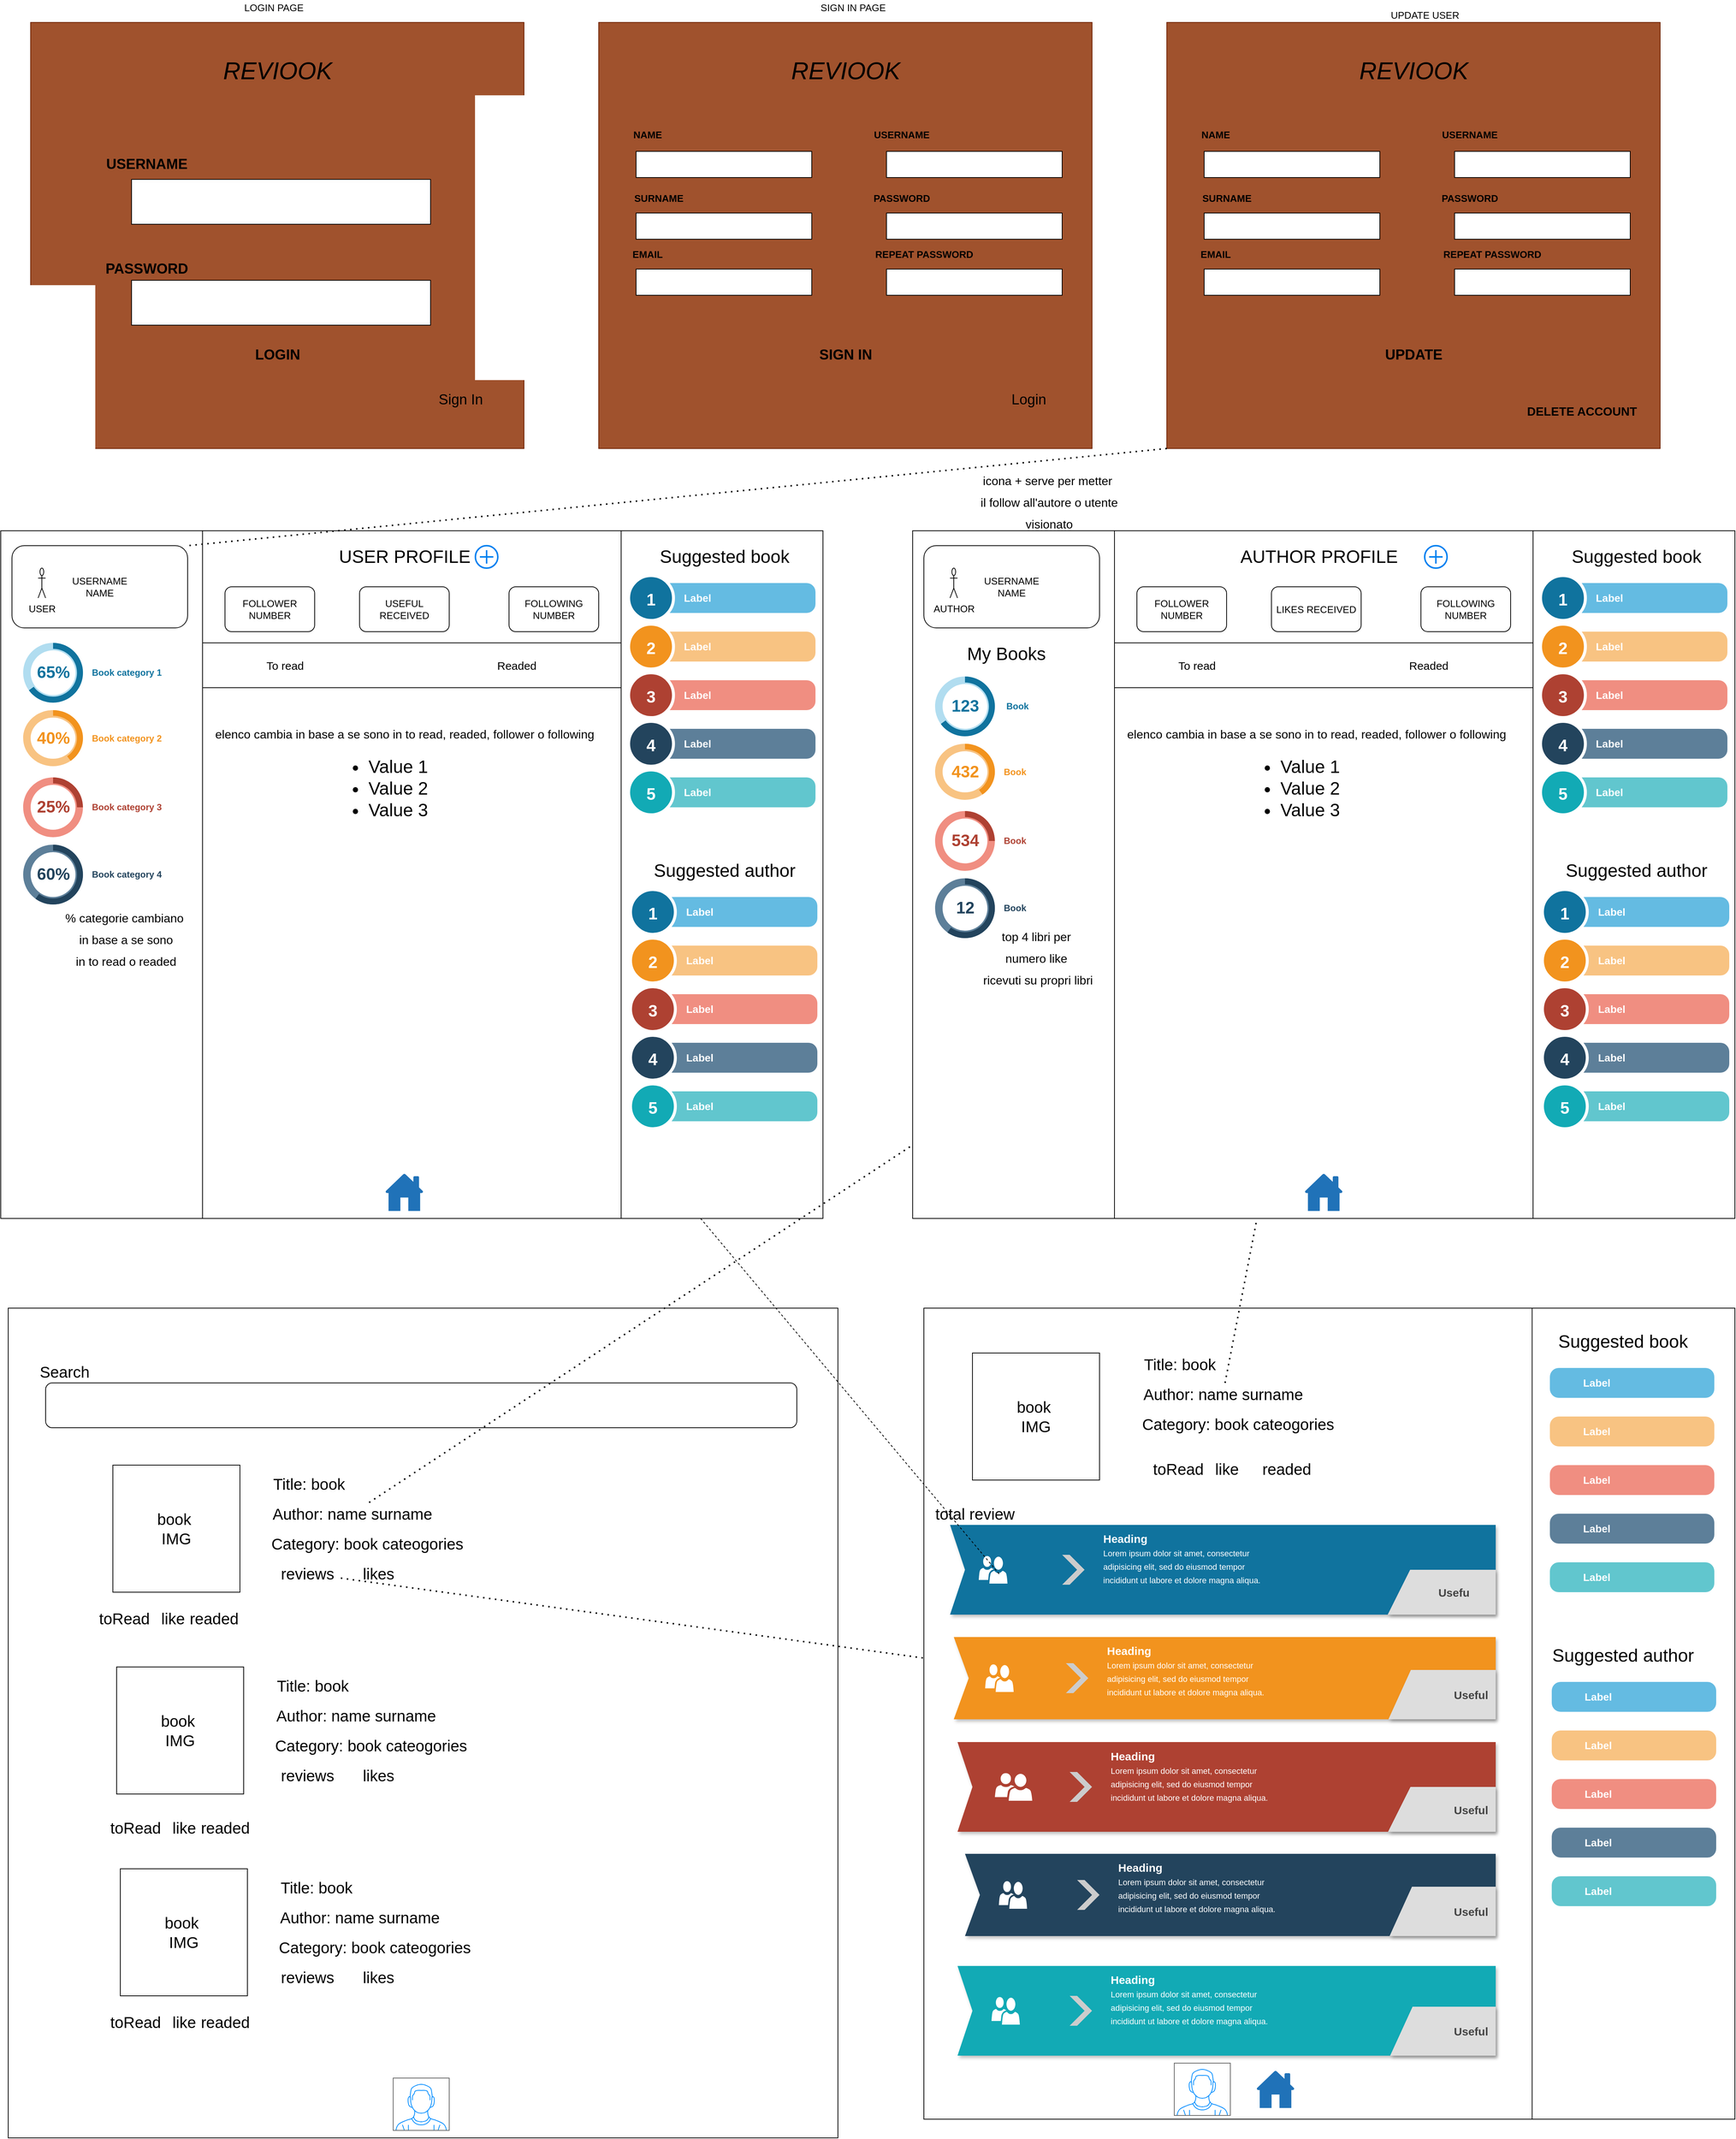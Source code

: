 <mxfile version="15.8.7" type="device"><diagram id="6t1pS4wwqjWj9eErhcXA" name="Pagina-1"><mxGraphModel dx="5688" dy="3500" grid="1" gridSize="10" guides="1" tooltips="1" connect="1" arrows="1" fold="1" page="1" pageScale="1" pageWidth="1654" pageHeight="2336" math="0" shadow="0"><root><mxCell id="0"/><mxCell id="1" parent="0"/><mxCell id="kZUBpQj9CVPIuQ1ASzqP-1" value="" style="rounded=0;whiteSpace=wrap;html=1;fillColor=#a0522d;strokeColor=#6D1F00;fontColor=#ffffff;" vertex="1" parent="1"><mxGeometry x="540" y="950" width="660" height="570" as="geometry"/></mxCell><mxCell id="kZUBpQj9CVPIuQ1ASzqP-2" value="" style="rounded=0;whiteSpace=wrap;html=1;" vertex="1" parent="1"><mxGeometry x="675" y="1160" width="400" height="60" as="geometry"/></mxCell><mxCell id="kZUBpQj9CVPIuQ1ASzqP-3" value="" style="rounded=0;whiteSpace=wrap;html=1;" vertex="1" parent="1"><mxGeometry x="675" y="1295" width="400" height="60" as="geometry"/></mxCell><mxCell id="kZUBpQj9CVPIuQ1ASzqP-4" value="&lt;b&gt;&lt;font style=&quot;font-size: 19px&quot;&gt;USERNAME&lt;/font&gt;&lt;/b&gt;" style="text;html=1;align=center;verticalAlign=middle;resizable=0;points=[];autosize=1;strokeColor=none;fillColor=none;" vertex="1" parent="1"><mxGeometry x="635" y="1130" width="120" height="20" as="geometry"/></mxCell><mxCell id="kZUBpQj9CVPIuQ1ASzqP-6" value="&lt;b&gt;&lt;font style=&quot;font-size: 19px&quot;&gt;PASSWORD&lt;/font&gt;&lt;/b&gt;" style="text;html=1;align=center;verticalAlign=middle;resizable=0;points=[];autosize=1;strokeColor=none;fillColor=none;" vertex="1" parent="1"><mxGeometry x="630" y="1270" width="130" height="20" as="geometry"/></mxCell><mxCell id="kZUBpQj9CVPIuQ1ASzqP-7" value="&lt;b&gt;LOGIN&lt;/b&gt;" style="text;html=1;align=center;verticalAlign=middle;resizable=0;points=[];autosize=1;strokeColor=none;fillColor=none;fontSize=19;" vertex="1" parent="1"><mxGeometry x="830" y="1380" width="80" height="30" as="geometry"/></mxCell><mxCell id="kZUBpQj9CVPIuQ1ASzqP-8" value="&lt;font style=&quot;font-size: 32px&quot;&gt;&lt;i&gt;REVIOOK&lt;/i&gt;&lt;/font&gt;" style="text;html=1;align=center;verticalAlign=middle;resizable=0;points=[];autosize=1;strokeColor=none;fillColor=none;fontSize=19;" vertex="1" parent="1"><mxGeometry x="790" y="1000" width="160" height="30" as="geometry"/></mxCell><mxCell id="kZUBpQj9CVPIuQ1ASzqP-10" value="Sign In" style="text;html=1;align=center;verticalAlign=middle;resizable=0;points=[];autosize=1;strokeColor=none;fillColor=none;fontSize=19;" vertex="1" parent="1"><mxGeometry x="1080" y="1440" width="70" height="30" as="geometry"/></mxCell><mxCell id="kZUBpQj9CVPIuQ1ASzqP-13" value="" style="rounded=0;whiteSpace=wrap;html=1;fillColor=#a0522d;strokeColor=#6D1F00;fontColor=#ffffff;" vertex="1" parent="1"><mxGeometry x="1300" y="950" width="660" height="570" as="geometry"/></mxCell><mxCell id="kZUBpQj9CVPIuQ1ASzqP-14" value="" style="rounded=0;whiteSpace=wrap;html=1;" vertex="1" parent="1"><mxGeometry x="1685" y="1122.5" width="235" height="35" as="geometry"/></mxCell><mxCell id="kZUBpQj9CVPIuQ1ASzqP-16" value="&lt;b style=&quot;font-size: 13px;&quot;&gt;&lt;font style=&quot;font-size: 13px;&quot;&gt;USERNAME&lt;/font&gt;&lt;/b&gt;" style="text;html=1;align=center;verticalAlign=middle;resizable=0;points=[];autosize=1;strokeColor=none;fillColor=none;fontSize=13;" vertex="1" parent="1"><mxGeometry x="1660" y="1090" width="90" height="20" as="geometry"/></mxCell><mxCell id="kZUBpQj9CVPIuQ1ASzqP-17" value="&lt;b style=&quot;font-size: 13px;&quot;&gt;&lt;font style=&quot;font-size: 13px;&quot;&gt;PASSWORD&lt;/font&gt;&lt;/b&gt;" style="text;html=1;align=center;verticalAlign=middle;resizable=0;points=[];autosize=1;strokeColor=none;fillColor=none;fontSize=13;" vertex="1" parent="1"><mxGeometry x="1660" y="1175" width="90" height="20" as="geometry"/></mxCell><mxCell id="kZUBpQj9CVPIuQ1ASzqP-18" value="&lt;b&gt;SIGN IN&lt;/b&gt;" style="text;html=1;align=center;verticalAlign=middle;resizable=0;points=[];autosize=1;strokeColor=none;fillColor=none;fontSize=19;" vertex="1" parent="1"><mxGeometry x="1585" y="1380" width="90" height="30" as="geometry"/></mxCell><mxCell id="kZUBpQj9CVPIuQ1ASzqP-19" value="&lt;font style=&quot;font-size: 32px&quot;&gt;&lt;i&gt;REVIOOK&lt;/i&gt;&lt;/font&gt;" style="text;html=1;align=center;verticalAlign=middle;resizable=0;points=[];autosize=1;strokeColor=none;fillColor=none;fontSize=19;" vertex="1" parent="1"><mxGeometry x="1550" y="1000" width="160" height="30" as="geometry"/></mxCell><mxCell id="kZUBpQj9CVPIuQ1ASzqP-20" value="Login" style="text;html=1;align=center;verticalAlign=middle;resizable=0;points=[];autosize=1;strokeColor=none;fillColor=none;fontSize=19;" vertex="1" parent="1"><mxGeometry x="1845" y="1440" width="60" height="30" as="geometry"/></mxCell><mxCell id="kZUBpQj9CVPIuQ1ASzqP-23" value="" style="rounded=0;whiteSpace=wrap;html=1;" vertex="1" parent="1"><mxGeometry x="1685" y="1205" width="235" height="35" as="geometry"/></mxCell><mxCell id="kZUBpQj9CVPIuQ1ASzqP-24" value="" style="rounded=0;whiteSpace=wrap;html=1;" vertex="1" parent="1"><mxGeometry x="1350" y="1122.5" width="235" height="35" as="geometry"/></mxCell><mxCell id="kZUBpQj9CVPIuQ1ASzqP-25" value="&lt;b style=&quot;font-size: 13px&quot;&gt;&lt;font style=&quot;font-size: 13px&quot;&gt;NAME&lt;/font&gt;&lt;/b&gt;" style="text;html=1;align=center;verticalAlign=middle;resizable=0;points=[];autosize=1;strokeColor=none;fillColor=none;fontSize=13;" vertex="1" parent="1"><mxGeometry x="1340" y="1090" width="50" height="20" as="geometry"/></mxCell><mxCell id="kZUBpQj9CVPIuQ1ASzqP-26" value="&lt;b style=&quot;font-size: 13px&quot;&gt;&lt;font style=&quot;font-size: 13px&quot;&gt;SURNAME&lt;/font&gt;&lt;/b&gt;" style="text;html=1;align=center;verticalAlign=middle;resizable=0;points=[];autosize=1;strokeColor=none;fillColor=none;fontSize=13;" vertex="1" parent="1"><mxGeometry x="1340" y="1175" width="80" height="20" as="geometry"/></mxCell><mxCell id="kZUBpQj9CVPIuQ1ASzqP-27" value="" style="rounded=0;whiteSpace=wrap;html=1;" vertex="1" parent="1"><mxGeometry x="1350" y="1205" width="235" height="35" as="geometry"/></mxCell><mxCell id="kZUBpQj9CVPIuQ1ASzqP-28" value="" style="rounded=0;whiteSpace=wrap;html=1;" vertex="1" parent="1"><mxGeometry x="1350" y="1280" width="235" height="35" as="geometry"/></mxCell><mxCell id="kZUBpQj9CVPIuQ1ASzqP-29" value="&lt;b style=&quot;font-size: 13px&quot;&gt;&lt;font style=&quot;font-size: 13px&quot;&gt;EMAIL&lt;/font&gt;&lt;/b&gt;" style="text;html=1;align=center;verticalAlign=middle;resizable=0;points=[];autosize=1;strokeColor=none;fillColor=none;fontSize=13;" vertex="1" parent="1"><mxGeometry x="1335" y="1250" width="60" height="20" as="geometry"/></mxCell><mxCell id="kZUBpQj9CVPIuQ1ASzqP-30" value="" style="rounded=0;whiteSpace=wrap;html=1;" vertex="1" parent="1"><mxGeometry x="1685" y="1280" width="235" height="35" as="geometry"/></mxCell><mxCell id="kZUBpQj9CVPIuQ1ASzqP-31" value="&lt;b style=&quot;font-size: 13px&quot;&gt;&lt;font style=&quot;font-size: 13px&quot;&gt;REPEAT PASSWORD&lt;/font&gt;&lt;/b&gt;" style="text;html=1;align=center;verticalAlign=middle;resizable=0;points=[];autosize=1;strokeColor=none;fillColor=none;fontSize=13;" vertex="1" parent="1"><mxGeometry x="1660" y="1250" width="150" height="20" as="geometry"/></mxCell><mxCell id="kZUBpQj9CVPIuQ1ASzqP-33" value="LOGIN PAGE" style="text;html=1;align=center;verticalAlign=middle;resizable=0;points=[];autosize=1;strokeColor=none;fillColor=none;fontSize=13;" vertex="1" parent="1"><mxGeometry x="820" y="920" width="90" height="20" as="geometry"/></mxCell><mxCell id="kZUBpQj9CVPIuQ1ASzqP-34" value="SIGN IN PAGE" style="text;html=1;align=center;verticalAlign=middle;resizable=0;points=[];autosize=1;strokeColor=none;fillColor=none;fontSize=13;" vertex="1" parent="1"><mxGeometry x="1590" y="920" width="100" height="20" as="geometry"/></mxCell><mxCell id="kZUBpQj9CVPIuQ1ASzqP-48" value="" style="shape=process;whiteSpace=wrap;html=1;backgroundOutline=1;fontSize=13;size=0.245;" vertex="1" parent="1"><mxGeometry x="500" y="1630" width="1100" height="920" as="geometry"/></mxCell><mxCell id="kZUBpQj9CVPIuQ1ASzqP-49" value="USERNAME&lt;br&gt;NAME" style="rounded=1;whiteSpace=wrap;html=1;fontSize=13;" vertex="1" parent="1"><mxGeometry x="515" y="1650" width="235" height="110" as="geometry"/></mxCell><mxCell id="kZUBpQj9CVPIuQ1ASzqP-50" value="USER" style="shape=umlActor;verticalLabelPosition=bottom;verticalAlign=top;html=1;outlineConnect=0;fontSize=13;" vertex="1" parent="1"><mxGeometry x="550" y="1680" width="10" height="40" as="geometry"/></mxCell><mxCell id="kZUBpQj9CVPIuQ1ASzqP-51" value="FOLLOWER NUMBER" style="rounded=1;whiteSpace=wrap;html=1;fontSize=13;" vertex="1" parent="1"><mxGeometry x="800" y="1705" width="120" height="60" as="geometry"/></mxCell><mxCell id="kZUBpQj9CVPIuQ1ASzqP-52" value="FOLLOWING NUMBER" style="rounded=1;whiteSpace=wrap;html=1;fontSize=13;" vertex="1" parent="1"><mxGeometry x="1180" y="1705" width="120" height="60" as="geometry"/></mxCell><mxCell id="kZUBpQj9CVPIuQ1ASzqP-55" value="" style="rounded=0;whiteSpace=wrap;html=1;fontSize=13;" vertex="1" parent="1"><mxGeometry x="770" y="1780" width="560" height="60" as="geometry"/></mxCell><mxCell id="kZUBpQj9CVPIuQ1ASzqP-56" value="To read" style="text;html=1;align=center;verticalAlign=middle;resizable=0;points=[];autosize=1;strokeColor=none;fillColor=none;fontSize=15;" vertex="1" parent="1"><mxGeometry x="845" y="1800" width="70" height="20" as="geometry"/></mxCell><mxCell id="kZUBpQj9CVPIuQ1ASzqP-57" value="Readed" style="text;html=1;align=center;verticalAlign=middle;resizable=0;points=[];autosize=1;strokeColor=none;fillColor=none;fontSize=15;" vertex="1" parent="1"><mxGeometry x="1155" y="1800" width="70" height="20" as="geometry"/></mxCell><mxCell id="kZUBpQj9CVPIuQ1ASzqP-86" value="&lt;ul style=&quot;font-size: 24px&quot;&gt;&lt;li&gt;Value 1&lt;/li&gt;&lt;li&gt;Value 2&lt;/li&gt;&lt;li&gt;Value 3&lt;/li&gt;&lt;/ul&gt;" style="text;strokeColor=none;fillColor=none;html=1;whiteSpace=wrap;verticalAlign=middle;overflow=hidden;fontSize=15;" vertex="1" parent="1"><mxGeometry x="950" y="1870" width="180" height="210" as="geometry"/></mxCell><mxCell id="kZUBpQj9CVPIuQ1ASzqP-87" value="Label" style="shape=rect;rounded=1;whiteSpace=wrap;html=1;shadow=0;strokeColor=none;fillColor=#64BBE2;arcSize=30;fontSize=14;spacingLeft=42;fontStyle=1;fontColor=#FFFFFF;align=left;" vertex="1" parent="1"><mxGeometry x="1370" y="1700" width="220" height="40" as="geometry"/></mxCell><mxCell id="kZUBpQj9CVPIuQ1ASzqP-88" value="1" style="shape=ellipse;perimeter=ellipsePerimeter;fontSize=22;fontStyle=1;shadow=0;strokeColor=#ffffff;fillColor=#10739E;strokeWidth=4;fontColor=#ffffff;align=center;" vertex="1" parent="1"><mxGeometry x="1340" y="1690" width="60" height="60" as="geometry"/></mxCell><mxCell id="kZUBpQj9CVPIuQ1ASzqP-89" value="Label" style="shape=rect;rounded=1;whiteSpace=wrap;html=1;shadow=0;strokeColor=none;fillColor=#F8C382;arcSize=30;fontSize=14;spacingLeft=42;fontStyle=1;fontColor=#FFFFFF;align=left;" vertex="1" parent="1"><mxGeometry x="1370" y="1765" width="220" height="40" as="geometry"/></mxCell><mxCell id="kZUBpQj9CVPIuQ1ASzqP-90" value="2" style="shape=ellipse;perimeter=ellipsePerimeter;fontSize=22;fontStyle=1;shadow=0;strokeColor=#ffffff;fillColor=#F2931E;strokeWidth=4;fontColor=#ffffff;align=center;" vertex="1" parent="1"><mxGeometry x="1340" y="1755" width="60" height="60" as="geometry"/></mxCell><mxCell id="kZUBpQj9CVPIuQ1ASzqP-91" value="Label" style="shape=rect;rounded=1;whiteSpace=wrap;html=1;shadow=0;strokeColor=none;fillColor=#F08E81;arcSize=30;fontSize=14;spacingLeft=42;fontStyle=1;fontColor=#FFFFFF;align=left;" vertex="1" parent="1"><mxGeometry x="1370" y="1830" width="220" height="40" as="geometry"/></mxCell><mxCell id="kZUBpQj9CVPIuQ1ASzqP-92" value="3" style="shape=ellipse;perimeter=ellipsePerimeter;fontSize=22;fontStyle=1;shadow=0;strokeColor=#ffffff;fillColor=#AE4132;strokeWidth=4;fontColor=#ffffff;align=center;" vertex="1" parent="1"><mxGeometry x="1340" y="1820" width="60" height="60" as="geometry"/></mxCell><mxCell id="kZUBpQj9CVPIuQ1ASzqP-93" value="Label" style="shape=rect;rounded=1;whiteSpace=wrap;html=1;shadow=0;strokeColor=none;fillColor=#5D7F99;arcSize=30;fontSize=14;spacingLeft=42;fontStyle=1;fontColor=#FFFFFF;align=left;" vertex="1" parent="1"><mxGeometry x="1370" y="1895" width="220" height="40" as="geometry"/></mxCell><mxCell id="kZUBpQj9CVPIuQ1ASzqP-94" value="4" style="shape=ellipse;perimeter=ellipsePerimeter;fontSize=22;fontStyle=1;shadow=0;strokeColor=#ffffff;fillColor=#23445D;strokeWidth=4;fontColor=#ffffff;align=center;" vertex="1" parent="1"><mxGeometry x="1340" y="1885" width="60" height="60" as="geometry"/></mxCell><mxCell id="kZUBpQj9CVPIuQ1ASzqP-95" value="Label" style="shape=rect;rounded=1;whiteSpace=wrap;html=1;shadow=0;strokeColor=none;fillColor=#61C6CE;arcSize=30;fontSize=14;spacingLeft=42;fontStyle=1;fontColor=#FFFFFF;align=left;" vertex="1" parent="1"><mxGeometry x="1370" y="1960" width="220" height="40" as="geometry"/></mxCell><mxCell id="kZUBpQj9CVPIuQ1ASzqP-96" value="5" style="shape=ellipse;perimeter=ellipsePerimeter;fontSize=22;fontStyle=1;shadow=0;strokeColor=#ffffff;fillColor=#12AAB5;strokeWidth=4;fontColor=#ffffff;align=center;" vertex="1" parent="1"><mxGeometry x="1340" y="1950" width="60" height="60" as="geometry"/></mxCell><mxCell id="kZUBpQj9CVPIuQ1ASzqP-97" value="Suggested book" style="text;html=1;align=center;verticalAlign=middle;resizable=0;points=[];autosize=1;strokeColor=none;fillColor=none;fontSize=24;" vertex="1" parent="1"><mxGeometry x="1372.5" y="1650" width="190" height="30" as="geometry"/></mxCell><mxCell id="kZUBpQj9CVPIuQ1ASzqP-98" value="Suggested author" style="text;html=1;align=center;verticalAlign=middle;resizable=0;points=[];autosize=1;strokeColor=none;fillColor=none;fontSize=24;" vertex="1" parent="1"><mxGeometry x="1367.5" y="2070" width="200" height="30" as="geometry"/></mxCell><mxCell id="kZUBpQj9CVPIuQ1ASzqP-99" value="Label" style="shape=rect;rounded=1;whiteSpace=wrap;html=1;shadow=0;strokeColor=none;fillColor=#64BBE2;arcSize=30;fontSize=14;spacingLeft=42;fontStyle=1;fontColor=#FFFFFF;align=left;" vertex="1" parent="1"><mxGeometry x="1372.5" y="2120" width="220" height="40" as="geometry"/></mxCell><mxCell id="kZUBpQj9CVPIuQ1ASzqP-100" value="1" style="shape=ellipse;perimeter=ellipsePerimeter;fontSize=22;fontStyle=1;shadow=0;strokeColor=#ffffff;fillColor=#10739E;strokeWidth=4;fontColor=#ffffff;align=center;" vertex="1" parent="1"><mxGeometry x="1342.5" y="2110" width="60" height="60" as="geometry"/></mxCell><mxCell id="kZUBpQj9CVPIuQ1ASzqP-101" value="Label" style="shape=rect;rounded=1;whiteSpace=wrap;html=1;shadow=0;strokeColor=none;fillColor=#F8C382;arcSize=30;fontSize=14;spacingLeft=42;fontStyle=1;fontColor=#FFFFFF;align=left;" vertex="1" parent="1"><mxGeometry x="1372.5" y="2185" width="220" height="40" as="geometry"/></mxCell><mxCell id="kZUBpQj9CVPIuQ1ASzqP-102" value="2" style="shape=ellipse;perimeter=ellipsePerimeter;fontSize=22;fontStyle=1;shadow=0;strokeColor=#ffffff;fillColor=#F2931E;strokeWidth=4;fontColor=#ffffff;align=center;" vertex="1" parent="1"><mxGeometry x="1342.5" y="2175" width="60" height="60" as="geometry"/></mxCell><mxCell id="kZUBpQj9CVPIuQ1ASzqP-103" value="Label" style="shape=rect;rounded=1;whiteSpace=wrap;html=1;shadow=0;strokeColor=none;fillColor=#F08E81;arcSize=30;fontSize=14;spacingLeft=42;fontStyle=1;fontColor=#FFFFFF;align=left;" vertex="1" parent="1"><mxGeometry x="1372.5" y="2250" width="220" height="40" as="geometry"/></mxCell><mxCell id="kZUBpQj9CVPIuQ1ASzqP-104" value="3" style="shape=ellipse;perimeter=ellipsePerimeter;fontSize=22;fontStyle=1;shadow=0;strokeColor=#ffffff;fillColor=#AE4132;strokeWidth=4;fontColor=#ffffff;align=center;" vertex="1" parent="1"><mxGeometry x="1342.5" y="2240" width="60" height="60" as="geometry"/></mxCell><mxCell id="kZUBpQj9CVPIuQ1ASzqP-105" value="Label" style="shape=rect;rounded=1;whiteSpace=wrap;html=1;shadow=0;strokeColor=none;fillColor=#5D7F99;arcSize=30;fontSize=14;spacingLeft=42;fontStyle=1;fontColor=#FFFFFF;align=left;" vertex="1" parent="1"><mxGeometry x="1372.5" y="2315" width="220" height="40" as="geometry"/></mxCell><mxCell id="kZUBpQj9CVPIuQ1ASzqP-106" value="4" style="shape=ellipse;perimeter=ellipsePerimeter;fontSize=22;fontStyle=1;shadow=0;strokeColor=#ffffff;fillColor=#23445D;strokeWidth=4;fontColor=#ffffff;align=center;" vertex="1" parent="1"><mxGeometry x="1342.5" y="2305" width="60" height="60" as="geometry"/></mxCell><mxCell id="kZUBpQj9CVPIuQ1ASzqP-107" value="Label" style="shape=rect;rounded=1;whiteSpace=wrap;html=1;shadow=0;strokeColor=none;fillColor=#61C6CE;arcSize=30;fontSize=14;spacingLeft=42;fontStyle=1;fontColor=#FFFFFF;align=left;" vertex="1" parent="1"><mxGeometry x="1372.5" y="2380" width="220" height="40" as="geometry"/></mxCell><mxCell id="kZUBpQj9CVPIuQ1ASzqP-108" value="5" style="shape=ellipse;perimeter=ellipsePerimeter;fontSize=22;fontStyle=1;shadow=0;strokeColor=#ffffff;fillColor=#12AAB5;strokeWidth=4;fontColor=#ffffff;align=center;" vertex="1" parent="1"><mxGeometry x="1342.5" y="2370" width="60" height="60" as="geometry"/></mxCell><mxCell id="kZUBpQj9CVPIuQ1ASzqP-159" value="Book category 1" style="labelPosition=right;spacingLeft=10;html=1;shape=mxgraph.basic.donut;dx=10;strokeColor=none;fillColor=#B1DDF0;fontSize=12;fontColor=#10739E;align=left;fontStyle=1;" vertex="1" parent="1"><mxGeometry x="530" y="1780" width="80" height="80" as="geometry"/></mxCell><mxCell id="kZUBpQj9CVPIuQ1ASzqP-160" value="65%" style="verticalLabelPosition=middle;verticalAlign=middle;html=1;shape=mxgraph.basic.partConcEllipse;startAngle=0;endAngle=0.65;arcWidth=0.2;strokeColor=none;fillColor=#10739E;fontSize=22;fontColor=#10739E;align=center;fontStyle=1" vertex="1" parent="kZUBpQj9CVPIuQ1ASzqP-159"><mxGeometry width="80" height="80" as="geometry"/></mxCell><mxCell id="kZUBpQj9CVPIuQ1ASzqP-161" value="Book category 2" style="labelPosition=right;spacingLeft=10;html=1;shape=mxgraph.basic.donut;dx=10;strokeColor=none;fillColor=#F8C382;fontSize=12;fontColor=#F2931E;align=left;fontStyle=1;" vertex="1" parent="1"><mxGeometry x="530" y="1870" width="80" height="75" as="geometry"/></mxCell><mxCell id="kZUBpQj9CVPIuQ1ASzqP-162" value="40%" style="verticalLabelPosition=middle;verticalAlign=middle;html=1;shape=mxgraph.basic.partConcEllipse;startAngle=0;endAngle=0.4;arcWidth=0.2;strokeColor=none;fillColor=#F2931E;fontSize=22;fontColor=#F2931E;align=center;fontStyle=1" vertex="1" parent="kZUBpQj9CVPIuQ1ASzqP-161"><mxGeometry width="80" height="75" as="geometry"/></mxCell><mxCell id="kZUBpQj9CVPIuQ1ASzqP-163" value="Book category 3" style="labelPosition=right;spacingLeft=10;html=1;shape=mxgraph.basic.donut;dx=10;strokeColor=none;fillColor=#F08E81;fontSize=12;fontColor=#AE4132;align=left;fontStyle=1;" vertex="1" parent="1"><mxGeometry x="530" y="1960" width="80" height="80" as="geometry"/></mxCell><mxCell id="kZUBpQj9CVPIuQ1ASzqP-164" value="25%" style="verticalLabelPosition=middle;verticalAlign=middle;html=1;shape=mxgraph.basic.partConcEllipse;startAngle=0;endAngle=0.25;arcWidth=0.2;strokeColor=none;fillColor=#AE4132;fontSize=22;fontColor=#AE4132;align=center;fontStyle=1" vertex="1" parent="kZUBpQj9CVPIuQ1ASzqP-163"><mxGeometry width="80" height="80" as="geometry"/></mxCell><mxCell id="kZUBpQj9CVPIuQ1ASzqP-165" value="Book category 4" style="labelPosition=right;spacingLeft=10;html=1;shape=mxgraph.basic.donut;dx=10;strokeColor=none;fillColor=#5D7F99;fontSize=12;fontColor=#23445D;align=left;fontStyle=1;" vertex="1" parent="1"><mxGeometry x="530" y="2050" width="80" height="80" as="geometry"/></mxCell><mxCell id="kZUBpQj9CVPIuQ1ASzqP-166" value="60%" style="verticalLabelPosition=middle;verticalAlign=middle;html=1;shape=mxgraph.basic.partConcEllipse;startAngle=0;endAngle=0.6;arcWidth=0.2;strokeColor=none;fillColor=#23445D;fontSize=22;fontColor=#23445D;align=center;fontStyle=1" vertex="1" parent="kZUBpQj9CVPIuQ1ASzqP-165"><mxGeometry width="80" height="80" as="geometry"/></mxCell><mxCell id="kZUBpQj9CVPIuQ1ASzqP-175" value="&lt;font style=&quot;font-size: 16px&quot;&gt;% categorie cambiano&lt;br&gt;&amp;nbsp;in base a se sono&lt;br&gt;&amp;nbsp;in to read o readed&lt;/font&gt;" style="text;html=1;align=center;verticalAlign=middle;resizable=0;points=[];autosize=1;strokeColor=none;fillColor=none;fontSize=24;" vertex="1" parent="1"><mxGeometry x="580" y="2125" width="170" height="100" as="geometry"/></mxCell><mxCell id="kZUBpQj9CVPIuQ1ASzqP-176" value="&lt;span style=&quot;font-size: 16px&quot;&gt;elenco cambia in base a se sono in to read, readed, follower o following&lt;/span&gt;" style="text;html=1;align=center;verticalAlign=middle;resizable=0;points=[];autosize=1;strokeColor=none;fillColor=none;fontSize=24;" vertex="1" parent="1"><mxGeometry x="780" y="1880" width="520" height="40" as="geometry"/></mxCell><mxCell id="kZUBpQj9CVPIuQ1ASzqP-177" value="USEFUL RECEIVED" style="rounded=1;whiteSpace=wrap;html=1;fontSize=13;" vertex="1" parent="1"><mxGeometry x="980" y="1705" width="120" height="60" as="geometry"/></mxCell><mxCell id="kZUBpQj9CVPIuQ1ASzqP-195" value="" style="rounded=0;whiteSpace=wrap;html=1;fillColor=#a0522d;strokeColor=#6D1F00;fontColor=#ffffff;" vertex="1" parent="1"><mxGeometry x="2060" y="950" width="660" height="570" as="geometry"/></mxCell><mxCell id="kZUBpQj9CVPIuQ1ASzqP-196" value="" style="rounded=0;whiteSpace=wrap;html=1;" vertex="1" parent="1"><mxGeometry x="2445" y="1122.5" width="235" height="35" as="geometry"/></mxCell><mxCell id="kZUBpQj9CVPIuQ1ASzqP-197" value="&lt;b style=&quot;font-size: 13px;&quot;&gt;&lt;font style=&quot;font-size: 13px;&quot;&gt;USERNAME&lt;/font&gt;&lt;/b&gt;" style="text;html=1;align=center;verticalAlign=middle;resizable=0;points=[];autosize=1;strokeColor=none;fillColor=none;fontSize=13;" vertex="1" parent="1"><mxGeometry x="2420" y="1090" width="90" height="20" as="geometry"/></mxCell><mxCell id="kZUBpQj9CVPIuQ1ASzqP-198" value="&lt;b style=&quot;font-size: 13px;&quot;&gt;&lt;font style=&quot;font-size: 13px;&quot;&gt;PASSWORD&lt;/font&gt;&lt;/b&gt;" style="text;html=1;align=center;verticalAlign=middle;resizable=0;points=[];autosize=1;strokeColor=none;fillColor=none;fontSize=13;" vertex="1" parent="1"><mxGeometry x="2420" y="1175" width="90" height="20" as="geometry"/></mxCell><mxCell id="kZUBpQj9CVPIuQ1ASzqP-199" value="&lt;b&gt;UPDATE&lt;/b&gt;" style="text;html=1;align=center;verticalAlign=middle;resizable=0;points=[];autosize=1;strokeColor=none;fillColor=none;fontSize=19;" vertex="1" parent="1"><mxGeometry x="2345" y="1380" width="90" height="30" as="geometry"/></mxCell><mxCell id="kZUBpQj9CVPIuQ1ASzqP-200" value="&lt;font style=&quot;font-size: 32px&quot;&gt;&lt;i&gt;REVIOOK&lt;/i&gt;&lt;/font&gt;" style="text;html=1;align=center;verticalAlign=middle;resizable=0;points=[];autosize=1;strokeColor=none;fillColor=none;fontSize=19;" vertex="1" parent="1"><mxGeometry x="2310" y="1000" width="160" height="30" as="geometry"/></mxCell><mxCell id="kZUBpQj9CVPIuQ1ASzqP-202" value="" style="rounded=0;whiteSpace=wrap;html=1;" vertex="1" parent="1"><mxGeometry x="2445" y="1205" width="235" height="35" as="geometry"/></mxCell><mxCell id="kZUBpQj9CVPIuQ1ASzqP-203" value="" style="rounded=0;whiteSpace=wrap;html=1;" vertex="1" parent="1"><mxGeometry x="2110" y="1122.5" width="235" height="35" as="geometry"/></mxCell><mxCell id="kZUBpQj9CVPIuQ1ASzqP-204" value="&lt;b style=&quot;font-size: 13px&quot;&gt;&lt;font style=&quot;font-size: 13px&quot;&gt;NAME&lt;/font&gt;&lt;/b&gt;" style="text;html=1;align=center;verticalAlign=middle;resizable=0;points=[];autosize=1;strokeColor=none;fillColor=none;fontSize=13;" vertex="1" parent="1"><mxGeometry x="2100" y="1090" width="50" height="20" as="geometry"/></mxCell><mxCell id="kZUBpQj9CVPIuQ1ASzqP-205" value="&lt;b style=&quot;font-size: 13px&quot;&gt;&lt;font style=&quot;font-size: 13px&quot;&gt;SURNAME&lt;/font&gt;&lt;/b&gt;" style="text;html=1;align=center;verticalAlign=middle;resizable=0;points=[];autosize=1;strokeColor=none;fillColor=none;fontSize=13;" vertex="1" parent="1"><mxGeometry x="2100" y="1175" width="80" height="20" as="geometry"/></mxCell><mxCell id="kZUBpQj9CVPIuQ1ASzqP-206" value="" style="rounded=0;whiteSpace=wrap;html=1;" vertex="1" parent="1"><mxGeometry x="2110" y="1205" width="235" height="35" as="geometry"/></mxCell><mxCell id="kZUBpQj9CVPIuQ1ASzqP-207" value="" style="rounded=0;whiteSpace=wrap;html=1;" vertex="1" parent="1"><mxGeometry x="2110" y="1280" width="235" height="35" as="geometry"/></mxCell><mxCell id="kZUBpQj9CVPIuQ1ASzqP-208" value="&lt;b style=&quot;font-size: 13px&quot;&gt;&lt;font style=&quot;font-size: 13px&quot;&gt;EMAIL&lt;/font&gt;&lt;/b&gt;" style="text;html=1;align=center;verticalAlign=middle;resizable=0;points=[];autosize=1;strokeColor=none;fillColor=none;fontSize=13;" vertex="1" parent="1"><mxGeometry x="2095" y="1250" width="60" height="20" as="geometry"/></mxCell><mxCell id="kZUBpQj9CVPIuQ1ASzqP-209" value="" style="rounded=0;whiteSpace=wrap;html=1;" vertex="1" parent="1"><mxGeometry x="2445" y="1280" width="235" height="35" as="geometry"/></mxCell><mxCell id="kZUBpQj9CVPIuQ1ASzqP-210" value="&lt;b style=&quot;font-size: 13px&quot;&gt;&lt;font style=&quot;font-size: 13px&quot;&gt;REPEAT PASSWORD&lt;/font&gt;&lt;/b&gt;" style="text;html=1;align=center;verticalAlign=middle;resizable=0;points=[];autosize=1;strokeColor=none;fillColor=none;fontSize=13;" vertex="1" parent="1"><mxGeometry x="2420" y="1250" width="150" height="20" as="geometry"/></mxCell><mxCell id="kZUBpQj9CVPIuQ1ASzqP-211" value="UPDATE USER" style="text;html=1;align=center;verticalAlign=middle;resizable=0;points=[];autosize=1;strokeColor=none;fillColor=none;fontSize=13;" vertex="1" parent="1"><mxGeometry x="2350" y="930" width="110" height="20" as="geometry"/></mxCell><mxCell id="kZUBpQj9CVPIuQ1ASzqP-212" value="&lt;b&gt;&lt;font style=&quot;font-size: 16px&quot;&gt;DELETE ACCOUNT&lt;/font&gt;&lt;/b&gt;" style="text;html=1;align=center;verticalAlign=middle;resizable=0;points=[];autosize=1;strokeColor=none;fillColor=none;fontSize=19;" vertex="1" parent="1"><mxGeometry x="2535" y="1455" width="160" height="30" as="geometry"/></mxCell><mxCell id="kZUBpQj9CVPIuQ1ASzqP-214" value="" style="endArrow=none;dashed=1;html=1;dashPattern=1 3;strokeWidth=2;rounded=0;fontSize=16;exitX=0;exitY=1;exitDx=0;exitDy=0;fontColor=#FF0080;entryX=1;entryY=0;entryDx=0;entryDy=0;" edge="1" parent="1" source="kZUBpQj9CVPIuQ1ASzqP-195" target="kZUBpQj9CVPIuQ1ASzqP-49"><mxGeometry width="50" height="50" relative="1" as="geometry"><mxPoint x="1260" y="1470" as="sourcePoint"/><mxPoint x="1230" y="1330" as="targetPoint"/></mxGeometry></mxCell><mxCell id="kZUBpQj9CVPIuQ1ASzqP-217" value="USER PROFILE" style="text;html=1;align=center;verticalAlign=middle;resizable=0;points=[];autosize=1;strokeColor=none;fillColor=none;fontSize=24;" vertex="1" parent="1"><mxGeometry x="945" y="1650" width="190" height="30" as="geometry"/></mxCell><mxCell id="kZUBpQj9CVPIuQ1ASzqP-218" value="" style="shape=process;whiteSpace=wrap;html=1;backgroundOutline=1;fontSize=13;size=0.245;" vertex="1" parent="1"><mxGeometry x="1720" y="1630" width="1100" height="920" as="geometry"/></mxCell><mxCell id="kZUBpQj9CVPIuQ1ASzqP-219" value="USERNAME&lt;br&gt;NAME" style="rounded=1;whiteSpace=wrap;html=1;fontSize=13;" vertex="1" parent="1"><mxGeometry x="1735" y="1650" width="235" height="110" as="geometry"/></mxCell><mxCell id="kZUBpQj9CVPIuQ1ASzqP-220" value="AUTHOR" style="shape=umlActor;verticalLabelPosition=bottom;verticalAlign=top;html=1;outlineConnect=0;fontSize=13;" vertex="1" parent="1"><mxGeometry x="1770" y="1680" width="10" height="40" as="geometry"/></mxCell><mxCell id="kZUBpQj9CVPIuQ1ASzqP-221" value="FOLLOWER NUMBER" style="rounded=1;whiteSpace=wrap;html=1;fontSize=13;" vertex="1" parent="1"><mxGeometry x="2020" y="1705" width="120" height="60" as="geometry"/></mxCell><mxCell id="kZUBpQj9CVPIuQ1ASzqP-222" value="FOLLOWING NUMBER" style="rounded=1;whiteSpace=wrap;html=1;fontSize=13;" vertex="1" parent="1"><mxGeometry x="2400" y="1705" width="120" height="60" as="geometry"/></mxCell><mxCell id="kZUBpQj9CVPIuQ1ASzqP-223" value="" style="rounded=0;whiteSpace=wrap;html=1;fontSize=13;" vertex="1" parent="1"><mxGeometry x="1990" y="1780" width="560" height="60" as="geometry"/></mxCell><mxCell id="kZUBpQj9CVPIuQ1ASzqP-224" value="To read" style="text;html=1;align=center;verticalAlign=middle;resizable=0;points=[];autosize=1;strokeColor=none;fillColor=none;fontSize=15;" vertex="1" parent="1"><mxGeometry x="2065" y="1800" width="70" height="20" as="geometry"/></mxCell><mxCell id="kZUBpQj9CVPIuQ1ASzqP-225" value="Readed" style="text;html=1;align=center;verticalAlign=middle;resizable=0;points=[];autosize=1;strokeColor=none;fillColor=none;fontSize=15;" vertex="1" parent="1"><mxGeometry x="2375" y="1800" width="70" height="20" as="geometry"/></mxCell><mxCell id="kZUBpQj9CVPIuQ1ASzqP-226" value="&lt;ul style=&quot;font-size: 24px&quot;&gt;&lt;li&gt;Value 1&lt;/li&gt;&lt;li&gt;Value 2&lt;/li&gt;&lt;li&gt;Value 3&lt;/li&gt;&lt;/ul&gt;" style="text;strokeColor=none;fillColor=none;html=1;whiteSpace=wrap;verticalAlign=middle;overflow=hidden;fontSize=15;" vertex="1" parent="1"><mxGeometry x="2170" y="1870" width="180" height="210" as="geometry"/></mxCell><mxCell id="kZUBpQj9CVPIuQ1ASzqP-227" value="Label" style="shape=rect;rounded=1;whiteSpace=wrap;html=1;shadow=0;strokeColor=none;fillColor=#64BBE2;arcSize=30;fontSize=14;spacingLeft=42;fontStyle=1;fontColor=#FFFFFF;align=left;" vertex="1" parent="1"><mxGeometry x="2590" y="1700" width="220" height="40" as="geometry"/></mxCell><mxCell id="kZUBpQj9CVPIuQ1ASzqP-228" value="1" style="shape=ellipse;perimeter=ellipsePerimeter;fontSize=22;fontStyle=1;shadow=0;strokeColor=#ffffff;fillColor=#10739E;strokeWidth=4;fontColor=#ffffff;align=center;" vertex="1" parent="1"><mxGeometry x="2560" y="1690" width="60" height="60" as="geometry"/></mxCell><mxCell id="kZUBpQj9CVPIuQ1ASzqP-229" value="Label" style="shape=rect;rounded=1;whiteSpace=wrap;html=1;shadow=0;strokeColor=none;fillColor=#F8C382;arcSize=30;fontSize=14;spacingLeft=42;fontStyle=1;fontColor=#FFFFFF;align=left;" vertex="1" parent="1"><mxGeometry x="2590" y="1765" width="220" height="40" as="geometry"/></mxCell><mxCell id="kZUBpQj9CVPIuQ1ASzqP-230" value="2" style="shape=ellipse;perimeter=ellipsePerimeter;fontSize=22;fontStyle=1;shadow=0;strokeColor=#ffffff;fillColor=#F2931E;strokeWidth=4;fontColor=#ffffff;align=center;" vertex="1" parent="1"><mxGeometry x="2560" y="1755" width="60" height="60" as="geometry"/></mxCell><mxCell id="kZUBpQj9CVPIuQ1ASzqP-231" value="Label" style="shape=rect;rounded=1;whiteSpace=wrap;html=1;shadow=0;strokeColor=none;fillColor=#F08E81;arcSize=30;fontSize=14;spacingLeft=42;fontStyle=1;fontColor=#FFFFFF;align=left;" vertex="1" parent="1"><mxGeometry x="2590" y="1830" width="220" height="40" as="geometry"/></mxCell><mxCell id="kZUBpQj9CVPIuQ1ASzqP-232" value="3" style="shape=ellipse;perimeter=ellipsePerimeter;fontSize=22;fontStyle=1;shadow=0;strokeColor=#ffffff;fillColor=#AE4132;strokeWidth=4;fontColor=#ffffff;align=center;" vertex="1" parent="1"><mxGeometry x="2560" y="1820" width="60" height="60" as="geometry"/></mxCell><mxCell id="kZUBpQj9CVPIuQ1ASzqP-233" value="Label" style="shape=rect;rounded=1;whiteSpace=wrap;html=1;shadow=0;strokeColor=none;fillColor=#5D7F99;arcSize=30;fontSize=14;spacingLeft=42;fontStyle=1;fontColor=#FFFFFF;align=left;" vertex="1" parent="1"><mxGeometry x="2590" y="1895" width="220" height="40" as="geometry"/></mxCell><mxCell id="kZUBpQj9CVPIuQ1ASzqP-234" value="4" style="shape=ellipse;perimeter=ellipsePerimeter;fontSize=22;fontStyle=1;shadow=0;strokeColor=#ffffff;fillColor=#23445D;strokeWidth=4;fontColor=#ffffff;align=center;" vertex="1" parent="1"><mxGeometry x="2560" y="1885" width="60" height="60" as="geometry"/></mxCell><mxCell id="kZUBpQj9CVPIuQ1ASzqP-235" value="Label" style="shape=rect;rounded=1;whiteSpace=wrap;html=1;shadow=0;strokeColor=none;fillColor=#61C6CE;arcSize=30;fontSize=14;spacingLeft=42;fontStyle=1;fontColor=#FFFFFF;align=left;" vertex="1" parent="1"><mxGeometry x="2590" y="1960" width="220" height="40" as="geometry"/></mxCell><mxCell id="kZUBpQj9CVPIuQ1ASzqP-236" value="5" style="shape=ellipse;perimeter=ellipsePerimeter;fontSize=22;fontStyle=1;shadow=0;strokeColor=#ffffff;fillColor=#12AAB5;strokeWidth=4;fontColor=#ffffff;align=center;" vertex="1" parent="1"><mxGeometry x="2560" y="1950" width="60" height="60" as="geometry"/></mxCell><mxCell id="kZUBpQj9CVPIuQ1ASzqP-237" value="Suggested book" style="text;html=1;align=center;verticalAlign=middle;resizable=0;points=[];autosize=1;strokeColor=none;fillColor=none;fontSize=24;" vertex="1" parent="1"><mxGeometry x="2592.5" y="1650" width="190" height="30" as="geometry"/></mxCell><mxCell id="kZUBpQj9CVPIuQ1ASzqP-238" value="Suggested author" style="text;html=1;align=center;verticalAlign=middle;resizable=0;points=[];autosize=1;strokeColor=none;fillColor=none;fontSize=24;" vertex="1" parent="1"><mxGeometry x="2587.5" y="2070" width="200" height="30" as="geometry"/></mxCell><mxCell id="kZUBpQj9CVPIuQ1ASzqP-239" value="Label" style="shape=rect;rounded=1;whiteSpace=wrap;html=1;shadow=0;strokeColor=none;fillColor=#64BBE2;arcSize=30;fontSize=14;spacingLeft=42;fontStyle=1;fontColor=#FFFFFF;align=left;" vertex="1" parent="1"><mxGeometry x="2592.5" y="2120" width="220" height="40" as="geometry"/></mxCell><mxCell id="kZUBpQj9CVPIuQ1ASzqP-240" value="1" style="shape=ellipse;perimeter=ellipsePerimeter;fontSize=22;fontStyle=1;shadow=0;strokeColor=#ffffff;fillColor=#10739E;strokeWidth=4;fontColor=#ffffff;align=center;" vertex="1" parent="1"><mxGeometry x="2562.5" y="2110" width="60" height="60" as="geometry"/></mxCell><mxCell id="kZUBpQj9CVPIuQ1ASzqP-241" value="Label" style="shape=rect;rounded=1;whiteSpace=wrap;html=1;shadow=0;strokeColor=none;fillColor=#F8C382;arcSize=30;fontSize=14;spacingLeft=42;fontStyle=1;fontColor=#FFFFFF;align=left;" vertex="1" parent="1"><mxGeometry x="2592.5" y="2185" width="220" height="40" as="geometry"/></mxCell><mxCell id="kZUBpQj9CVPIuQ1ASzqP-242" value="2" style="shape=ellipse;perimeter=ellipsePerimeter;fontSize=22;fontStyle=1;shadow=0;strokeColor=#ffffff;fillColor=#F2931E;strokeWidth=4;fontColor=#ffffff;align=center;" vertex="1" parent="1"><mxGeometry x="2562.5" y="2175" width="60" height="60" as="geometry"/></mxCell><mxCell id="kZUBpQj9CVPIuQ1ASzqP-243" value="Label" style="shape=rect;rounded=1;whiteSpace=wrap;html=1;shadow=0;strokeColor=none;fillColor=#F08E81;arcSize=30;fontSize=14;spacingLeft=42;fontStyle=1;fontColor=#FFFFFF;align=left;" vertex="1" parent="1"><mxGeometry x="2592.5" y="2250" width="220" height="40" as="geometry"/></mxCell><mxCell id="kZUBpQj9CVPIuQ1ASzqP-244" value="3" style="shape=ellipse;perimeter=ellipsePerimeter;fontSize=22;fontStyle=1;shadow=0;strokeColor=#ffffff;fillColor=#AE4132;strokeWidth=4;fontColor=#ffffff;align=center;" vertex="1" parent="1"><mxGeometry x="2562.5" y="2240" width="60" height="60" as="geometry"/></mxCell><mxCell id="kZUBpQj9CVPIuQ1ASzqP-245" value="Label" style="shape=rect;rounded=1;whiteSpace=wrap;html=1;shadow=0;strokeColor=none;fillColor=#5D7F99;arcSize=30;fontSize=14;spacingLeft=42;fontStyle=1;fontColor=#FFFFFF;align=left;" vertex="1" parent="1"><mxGeometry x="2592.5" y="2315" width="220" height="40" as="geometry"/></mxCell><mxCell id="kZUBpQj9CVPIuQ1ASzqP-246" value="4" style="shape=ellipse;perimeter=ellipsePerimeter;fontSize=22;fontStyle=1;shadow=0;strokeColor=#ffffff;fillColor=#23445D;strokeWidth=4;fontColor=#ffffff;align=center;" vertex="1" parent="1"><mxGeometry x="2562.5" y="2305" width="60" height="60" as="geometry"/></mxCell><mxCell id="kZUBpQj9CVPIuQ1ASzqP-247" value="Label" style="shape=rect;rounded=1;whiteSpace=wrap;html=1;shadow=0;strokeColor=none;fillColor=#61C6CE;arcSize=30;fontSize=14;spacingLeft=42;fontStyle=1;fontColor=#FFFFFF;align=left;" vertex="1" parent="1"><mxGeometry x="2592.5" y="2380" width="220" height="40" as="geometry"/></mxCell><mxCell id="kZUBpQj9CVPIuQ1ASzqP-248" value="5" style="shape=ellipse;perimeter=ellipsePerimeter;fontSize=22;fontStyle=1;shadow=0;strokeColor=#ffffff;fillColor=#12AAB5;strokeWidth=4;fontColor=#ffffff;align=center;" vertex="1" parent="1"><mxGeometry x="2562.5" y="2370" width="60" height="60" as="geometry"/></mxCell><mxCell id="kZUBpQj9CVPIuQ1ASzqP-253" value="Book&amp;nbsp;" style="labelPosition=right;spacingLeft=10;html=1;shape=mxgraph.basic.donut;dx=10;strokeColor=none;fillColor=#F08E81;fontSize=12;fontColor=#AE4132;align=left;fontStyle=1;" vertex="1" parent="1"><mxGeometry x="1750" y="2005" width="80" height="80" as="geometry"/></mxCell><mxCell id="kZUBpQj9CVPIuQ1ASzqP-254" value="534" style="verticalLabelPosition=middle;verticalAlign=middle;html=1;shape=mxgraph.basic.partConcEllipse;startAngle=0;endAngle=0.25;arcWidth=0.2;strokeColor=none;fillColor=#AE4132;fontSize=22;fontColor=#AE4132;align=center;fontStyle=1" vertex="1" parent="kZUBpQj9CVPIuQ1ASzqP-253"><mxGeometry width="80" height="80" as="geometry"/></mxCell><mxCell id="kZUBpQj9CVPIuQ1ASzqP-255" value="Book&amp;nbsp;" style="labelPosition=right;spacingLeft=10;html=1;shape=mxgraph.basic.donut;dx=10;strokeColor=none;fillColor=#5D7F99;fontSize=12;fontColor=#23445D;align=left;fontStyle=1;" vertex="1" parent="1"><mxGeometry x="1750" y="2095" width="80" height="80" as="geometry"/></mxCell><mxCell id="kZUBpQj9CVPIuQ1ASzqP-256" value="12" style="verticalLabelPosition=middle;verticalAlign=middle;html=1;shape=mxgraph.basic.partConcEllipse;startAngle=0;endAngle=0.6;arcWidth=0.2;strokeColor=none;fillColor=#23445D;fontSize=22;fontColor=#23445D;align=center;fontStyle=1" vertex="1" parent="kZUBpQj9CVPIuQ1ASzqP-255"><mxGeometry width="80" height="80" as="geometry"/></mxCell><mxCell id="kZUBpQj9CVPIuQ1ASzqP-257" value="&lt;span style=&quot;font-size: 16px&quot;&gt;top 4 libri per &lt;br&gt;numero like&lt;br&gt;&amp;nbsp;ricevuti su propri libri&lt;/span&gt;" style="text;html=1;align=center;verticalAlign=middle;resizable=0;points=[];autosize=1;strokeColor=none;fillColor=none;fontSize=24;" vertex="1" parent="1"><mxGeometry x="1800" y="2150" width="170" height="100" as="geometry"/></mxCell><mxCell id="kZUBpQj9CVPIuQ1ASzqP-258" value="&lt;span style=&quot;font-size: 16px&quot;&gt;elenco cambia in base a se sono in to read, readed, follower o following&lt;/span&gt;" style="text;html=1;align=center;verticalAlign=middle;resizable=0;points=[];autosize=1;strokeColor=none;fillColor=none;fontSize=24;" vertex="1" parent="1"><mxGeometry x="2000" y="1880" width="520" height="40" as="geometry"/></mxCell><mxCell id="kZUBpQj9CVPIuQ1ASzqP-259" value="LIKES RECEIVED" style="rounded=1;whiteSpace=wrap;html=1;fontSize=13;" vertex="1" parent="1"><mxGeometry x="2200" y="1705" width="120" height="60" as="geometry"/></mxCell><mxCell id="kZUBpQj9CVPIuQ1ASzqP-260" value="&amp;nbsp;AUTHOR PROFILE" style="text;html=1;align=center;verticalAlign=middle;resizable=0;points=[];autosize=1;strokeColor=none;fillColor=none;fontSize=24;" vertex="1" parent="1"><mxGeometry x="2145" y="1650" width="230" height="30" as="geometry"/></mxCell><mxCell id="kZUBpQj9CVPIuQ1ASzqP-261" value="&amp;nbsp;Book" style="labelPosition=right;spacingLeft=10;html=1;shape=mxgraph.basic.donut;dx=10;strokeColor=none;fillColor=#B1DDF0;fontSize=12;fontColor=#10739E;align=left;fontStyle=1;" vertex="1" parent="1"><mxGeometry x="1750" y="1825" width="80" height="80" as="geometry"/></mxCell><mxCell id="kZUBpQj9CVPIuQ1ASzqP-262" value="123" style="verticalLabelPosition=middle;verticalAlign=middle;html=1;shape=mxgraph.basic.partConcEllipse;startAngle=0;endAngle=0.65;arcWidth=0.2;strokeColor=none;fillColor=#10739E;fontSize=22;fontColor=#10739E;align=center;fontStyle=1" vertex="1" parent="kZUBpQj9CVPIuQ1ASzqP-261"><mxGeometry width="80" height="80" as="geometry"/></mxCell><mxCell id="kZUBpQj9CVPIuQ1ASzqP-263" value="Book&amp;nbsp;" style="labelPosition=right;spacingLeft=10;html=1;shape=mxgraph.basic.donut;dx=10;strokeColor=none;fillColor=#F8C382;fontSize=12;fontColor=#F2931E;align=left;fontStyle=1;" vertex="1" parent="1"><mxGeometry x="1750" y="1915" width="80" height="75" as="geometry"/></mxCell><mxCell id="kZUBpQj9CVPIuQ1ASzqP-264" value="432" style="verticalLabelPosition=middle;verticalAlign=middle;html=1;shape=mxgraph.basic.partConcEllipse;startAngle=0;endAngle=0.4;arcWidth=0.2;strokeColor=none;fillColor=#F2931E;fontSize=22;fontColor=#F2931E;align=center;fontStyle=1" vertex="1" parent="kZUBpQj9CVPIuQ1ASzqP-263"><mxGeometry width="80" height="75" as="geometry"/></mxCell><mxCell id="kZUBpQj9CVPIuQ1ASzqP-265" value="My Books" style="text;html=1;align=center;verticalAlign=middle;resizable=0;points=[];autosize=1;strokeColor=none;fillColor=none;fontSize=24;" vertex="1" parent="1"><mxGeometry x="1785" y="1780" width="120" height="30" as="geometry"/></mxCell><mxCell id="kZUBpQj9CVPIuQ1ASzqP-267" value="" style="sketch=0;pointerEvents=1;shadow=0;dashed=0;html=1;strokeColor=none;labelPosition=center;verticalLabelPosition=bottom;verticalAlign=top;outlineConnect=0;align=center;shape=mxgraph.office.concepts.home;fillColor=#2072B8;fontSize=16;fontColor=#FF0080;" vertex="1" parent="1"><mxGeometry x="2244.5" y="2490" width="51" height="50" as="geometry"/></mxCell><mxCell id="kZUBpQj9CVPIuQ1ASzqP-268" value="" style="sketch=0;pointerEvents=1;shadow=0;dashed=0;html=1;strokeColor=none;labelPosition=center;verticalLabelPosition=bottom;verticalAlign=top;outlineConnect=0;align=center;shape=mxgraph.office.concepts.home;fillColor=#2072B8;fontSize=16;fontColor=#FF0080;" vertex="1" parent="1"><mxGeometry x="1014.5" y="2490" width="51" height="50" as="geometry"/></mxCell><mxCell id="kZUBpQj9CVPIuQ1ASzqP-269" value="" style="whiteSpace=wrap;html=1;aspect=fixed;fontSize=16;fontColor=#FF0080;" vertex="1" parent="1"><mxGeometry x="510" y="2670" width="1110" height="1110" as="geometry"/></mxCell><mxCell id="kZUBpQj9CVPIuQ1ASzqP-270" value="" style="rounded=1;whiteSpace=wrap;html=1;fontSize=16;fontColor=#FF0080;" vertex="1" parent="1"><mxGeometry x="560" y="2770" width="1005" height="60" as="geometry"/></mxCell><mxCell id="kZUBpQj9CVPIuQ1ASzqP-271" value="&lt;span style=&quot;color: rgb(0 , 0 , 0) ; font-size: 21px&quot;&gt;Search&lt;/span&gt;" style="text;html=1;align=center;verticalAlign=middle;resizable=0;points=[];autosize=1;strokeColor=none;fillColor=none;fontSize=16;fontColor=#FF0080;" vertex="1" parent="1"><mxGeometry x="545" y="2740" width="80" height="30" as="geometry"/></mxCell><mxCell id="kZUBpQj9CVPIuQ1ASzqP-272" value="book&amp;nbsp;&lt;br&gt;IMG" style="rounded=0;whiteSpace=wrap;html=1;fontSize=21;fontColor=#000000;" vertex="1" parent="1"><mxGeometry x="650" y="2880" width="170" height="170" as="geometry"/></mxCell><mxCell id="kZUBpQj9CVPIuQ1ASzqP-274" value="&lt;font color=&quot;#000000&quot;&gt;&lt;span style=&quot;font-size: 21px&quot;&gt;Title: book&amp;nbsp;&lt;/span&gt;&lt;/font&gt;" style="text;html=1;align=center;verticalAlign=middle;resizable=0;points=[];autosize=1;strokeColor=none;fillColor=none;fontSize=16;fontColor=#FF0080;" vertex="1" parent="1"><mxGeometry x="855" y="2890" width="120" height="30" as="geometry"/></mxCell><mxCell id="kZUBpQj9CVPIuQ1ASzqP-275" value="&lt;font color=&quot;#000000&quot;&gt;&lt;span style=&quot;font-size: 21px&quot;&gt;Author: name surname&lt;/span&gt;&lt;/font&gt;" style="text;html=1;align=center;verticalAlign=middle;resizable=0;points=[];autosize=1;strokeColor=none;fillColor=none;fontSize=16;fontColor=#FF0080;" vertex="1" parent="1"><mxGeometry x="855" y="2930" width="230" height="30" as="geometry"/></mxCell><mxCell id="kZUBpQj9CVPIuQ1ASzqP-276" value="&lt;font color=&quot;#000000&quot;&gt;&lt;span style=&quot;font-size: 21px&quot;&gt;Category: book cateogories&lt;/span&gt;&lt;/font&gt;" style="text;html=1;align=center;verticalAlign=middle;resizable=0;points=[];autosize=1;strokeColor=none;fillColor=none;fontSize=16;fontColor=#FF0080;" vertex="1" parent="1"><mxGeometry x="855" y="2970" width="270" height="30" as="geometry"/></mxCell><mxCell id="kZUBpQj9CVPIuQ1ASzqP-277" value="&lt;font color=&quot;#000000&quot;&gt;&lt;span style=&quot;font-size: 21px&quot;&gt;reviews&lt;/span&gt;&lt;/font&gt;" style="text;html=1;align=center;verticalAlign=middle;resizable=0;points=[];autosize=1;strokeColor=none;fillColor=none;fontSize=16;fontColor=#FF0080;" vertex="1" parent="1"><mxGeometry x="865" y="3010" width="90" height="30" as="geometry"/></mxCell><mxCell id="kZUBpQj9CVPIuQ1ASzqP-278" value="&lt;font color=&quot;#000000&quot;&gt;&lt;span style=&quot;font-size: 21px&quot;&gt;likes&lt;/span&gt;&lt;/font&gt;" style="text;html=1;align=center;verticalAlign=middle;resizable=0;points=[];autosize=1;strokeColor=none;fillColor=none;fontSize=16;fontColor=#FF0080;" vertex="1" parent="1"><mxGeometry x="975" y="3010" width="60" height="30" as="geometry"/></mxCell><mxCell id="kZUBpQj9CVPIuQ1ASzqP-284" value="book&amp;nbsp;&lt;br&gt;IMG" style="rounded=0;whiteSpace=wrap;html=1;fontSize=21;fontColor=#000000;" vertex="1" parent="1"><mxGeometry x="655" y="3150" width="170" height="170" as="geometry"/></mxCell><mxCell id="kZUBpQj9CVPIuQ1ASzqP-285" value="&lt;font color=&quot;#000000&quot;&gt;&lt;span style=&quot;font-size: 21px&quot;&gt;Title: book&amp;nbsp;&lt;/span&gt;&lt;/font&gt;" style="text;html=1;align=center;verticalAlign=middle;resizable=0;points=[];autosize=1;strokeColor=none;fillColor=none;fontSize=16;fontColor=#FF0080;" vertex="1" parent="1"><mxGeometry x="860" y="3160" width="120" height="30" as="geometry"/></mxCell><mxCell id="kZUBpQj9CVPIuQ1ASzqP-286" value="&lt;font color=&quot;#000000&quot;&gt;&lt;span style=&quot;font-size: 21px&quot;&gt;Author: name surname&lt;/span&gt;&lt;/font&gt;" style="text;html=1;align=center;verticalAlign=middle;resizable=0;points=[];autosize=1;strokeColor=none;fillColor=none;fontSize=16;fontColor=#FF0080;" vertex="1" parent="1"><mxGeometry x="860" y="3200" width="230" height="30" as="geometry"/></mxCell><mxCell id="kZUBpQj9CVPIuQ1ASzqP-287" value="&lt;font color=&quot;#000000&quot;&gt;&lt;span style=&quot;font-size: 21px&quot;&gt;Category: book cateogories&lt;/span&gt;&lt;/font&gt;" style="text;html=1;align=center;verticalAlign=middle;resizable=0;points=[];autosize=1;strokeColor=none;fillColor=none;fontSize=16;fontColor=#FF0080;" vertex="1" parent="1"><mxGeometry x="860" y="3240" width="270" height="30" as="geometry"/></mxCell><mxCell id="kZUBpQj9CVPIuQ1ASzqP-288" value="&lt;font color=&quot;#000000&quot;&gt;&lt;span style=&quot;font-size: 21px&quot;&gt;reviews&lt;/span&gt;&lt;/font&gt;" style="text;html=1;align=center;verticalAlign=middle;resizable=0;points=[];autosize=1;strokeColor=none;fillColor=none;fontSize=16;fontColor=#FF0080;" vertex="1" parent="1"><mxGeometry x="865" y="3280" width="90" height="30" as="geometry"/></mxCell><mxCell id="kZUBpQj9CVPIuQ1ASzqP-289" value="&lt;font color=&quot;#000000&quot;&gt;&lt;span style=&quot;font-size: 21px&quot;&gt;likes&lt;/span&gt;&lt;/font&gt;" style="text;html=1;align=center;verticalAlign=middle;resizable=0;points=[];autosize=1;strokeColor=none;fillColor=none;fontSize=16;fontColor=#FF0080;" vertex="1" parent="1"><mxGeometry x="975" y="3280" width="60" height="30" as="geometry"/></mxCell><mxCell id="kZUBpQj9CVPIuQ1ASzqP-290" value="book&amp;nbsp;&lt;br&gt;IMG" style="rounded=0;whiteSpace=wrap;html=1;fontSize=21;fontColor=#000000;" vertex="1" parent="1"><mxGeometry x="660" y="3420" width="170" height="170" as="geometry"/></mxCell><mxCell id="kZUBpQj9CVPIuQ1ASzqP-291" value="&lt;font color=&quot;#000000&quot;&gt;&lt;span style=&quot;font-size: 21px&quot;&gt;Title: book&amp;nbsp;&lt;/span&gt;&lt;/font&gt;" style="text;html=1;align=center;verticalAlign=middle;resizable=0;points=[];autosize=1;strokeColor=none;fillColor=none;fontSize=16;fontColor=#FF0080;" vertex="1" parent="1"><mxGeometry x="865" y="3430" width="120" height="30" as="geometry"/></mxCell><mxCell id="kZUBpQj9CVPIuQ1ASzqP-292" value="&lt;font color=&quot;#000000&quot;&gt;&lt;span style=&quot;font-size: 21px&quot;&gt;Author: name surname&lt;/span&gt;&lt;/font&gt;" style="text;html=1;align=center;verticalAlign=middle;resizable=0;points=[];autosize=1;strokeColor=none;fillColor=none;fontSize=16;fontColor=#FF0080;" vertex="1" parent="1"><mxGeometry x="865" y="3470" width="230" height="30" as="geometry"/></mxCell><mxCell id="kZUBpQj9CVPIuQ1ASzqP-293" value="&lt;font color=&quot;#000000&quot;&gt;&lt;span style=&quot;font-size: 21px&quot;&gt;Category: book cateogories&lt;/span&gt;&lt;/font&gt;" style="text;html=1;align=center;verticalAlign=middle;resizable=0;points=[];autosize=1;strokeColor=none;fillColor=none;fontSize=16;fontColor=#FF0080;" vertex="1" parent="1"><mxGeometry x="865" y="3510" width="270" height="30" as="geometry"/></mxCell><mxCell id="kZUBpQj9CVPIuQ1ASzqP-294" value="&lt;font color=&quot;#000000&quot;&gt;&lt;span style=&quot;font-size: 21px&quot;&gt;reviews&lt;/span&gt;&lt;/font&gt;" style="text;html=1;align=center;verticalAlign=middle;resizable=0;points=[];autosize=1;strokeColor=none;fillColor=none;fontSize=16;fontColor=#FF0080;" vertex="1" parent="1"><mxGeometry x="865" y="3550" width="90" height="30" as="geometry"/></mxCell><mxCell id="kZUBpQj9CVPIuQ1ASzqP-295" value="&lt;font color=&quot;#000000&quot;&gt;&lt;span style=&quot;font-size: 21px&quot;&gt;likes&lt;/span&gt;&lt;/font&gt;" style="text;html=1;align=center;verticalAlign=middle;resizable=0;points=[];autosize=1;strokeColor=none;fillColor=none;fontSize=16;fontColor=#FF0080;" vertex="1" parent="1"><mxGeometry x="975" y="3550" width="60" height="30" as="geometry"/></mxCell><mxCell id="kZUBpQj9CVPIuQ1ASzqP-296" value="&lt;font color=&quot;#000000&quot;&gt;&lt;span style=&quot;font-size: 21px&quot;&gt;toRead&lt;/span&gt;&lt;/font&gt;" style="text;html=1;align=center;verticalAlign=middle;resizable=0;points=[];autosize=1;strokeColor=none;fillColor=none;fontSize=16;fontColor=#FF0080;" vertex="1" parent="1"><mxGeometry x="625" y="3070" width="80" height="30" as="geometry"/></mxCell><mxCell id="kZUBpQj9CVPIuQ1ASzqP-297" value="&lt;font color=&quot;#000000&quot;&gt;&lt;span style=&quot;font-size: 21px&quot;&gt;like&lt;/span&gt;&lt;/font&gt;" style="text;html=1;align=center;verticalAlign=middle;resizable=0;points=[];autosize=1;strokeColor=none;fillColor=none;fontSize=16;fontColor=#FF0080;" vertex="1" parent="1"><mxGeometry x="705" y="3070" width="50" height="30" as="geometry"/></mxCell><mxCell id="kZUBpQj9CVPIuQ1ASzqP-298" value="&lt;font color=&quot;#000000&quot;&gt;&lt;span style=&quot;font-size: 21px&quot;&gt;readed&lt;/span&gt;&lt;/font&gt;" style="text;html=1;align=center;verticalAlign=middle;resizable=0;points=[];autosize=1;strokeColor=none;fillColor=none;fontSize=16;fontColor=#FF0080;" vertex="1" parent="1"><mxGeometry x="745" y="3070" width="80" height="30" as="geometry"/></mxCell><mxCell id="kZUBpQj9CVPIuQ1ASzqP-299" value="&lt;font color=&quot;#000000&quot;&gt;&lt;span style=&quot;font-size: 21px&quot;&gt;toRead&lt;/span&gt;&lt;/font&gt;" style="text;html=1;align=center;verticalAlign=middle;resizable=0;points=[];autosize=1;strokeColor=none;fillColor=none;fontSize=16;fontColor=#FF0080;" vertex="1" parent="1"><mxGeometry x="640" y="3350" width="80" height="30" as="geometry"/></mxCell><mxCell id="kZUBpQj9CVPIuQ1ASzqP-300" value="&lt;font color=&quot;#000000&quot;&gt;&lt;span style=&quot;font-size: 21px&quot;&gt;like&lt;/span&gt;&lt;/font&gt;" style="text;html=1;align=center;verticalAlign=middle;resizable=0;points=[];autosize=1;strokeColor=none;fillColor=none;fontSize=16;fontColor=#FF0080;" vertex="1" parent="1"><mxGeometry x="720" y="3350" width="50" height="30" as="geometry"/></mxCell><mxCell id="kZUBpQj9CVPIuQ1ASzqP-301" value="&lt;font color=&quot;#000000&quot;&gt;&lt;span style=&quot;font-size: 21px&quot;&gt;readed&lt;/span&gt;&lt;/font&gt;" style="text;html=1;align=center;verticalAlign=middle;resizable=0;points=[];autosize=1;strokeColor=none;fillColor=none;fontSize=16;fontColor=#FF0080;" vertex="1" parent="1"><mxGeometry x="760" y="3350" width="80" height="30" as="geometry"/></mxCell><mxCell id="kZUBpQj9CVPIuQ1ASzqP-302" value="&lt;font color=&quot;#000000&quot;&gt;&lt;span style=&quot;font-size: 21px&quot;&gt;toRead&lt;/span&gt;&lt;/font&gt;" style="text;html=1;align=center;verticalAlign=middle;resizable=0;points=[];autosize=1;strokeColor=none;fillColor=none;fontSize=16;fontColor=#FF0080;" vertex="1" parent="1"><mxGeometry x="640" y="3610" width="80" height="30" as="geometry"/></mxCell><mxCell id="kZUBpQj9CVPIuQ1ASzqP-303" value="&lt;font color=&quot;#000000&quot;&gt;&lt;span style=&quot;font-size: 21px&quot;&gt;like&lt;/span&gt;&lt;/font&gt;" style="text;html=1;align=center;verticalAlign=middle;resizable=0;points=[];autosize=1;strokeColor=none;fillColor=none;fontSize=16;fontColor=#FF0080;" vertex="1" parent="1"><mxGeometry x="720" y="3610" width="50" height="30" as="geometry"/></mxCell><mxCell id="kZUBpQj9CVPIuQ1ASzqP-304" value="&lt;font color=&quot;#000000&quot;&gt;&lt;span style=&quot;font-size: 21px&quot;&gt;readed&lt;/span&gt;&lt;/font&gt;" style="text;html=1;align=center;verticalAlign=middle;resizable=0;points=[];autosize=1;strokeColor=none;fillColor=none;fontSize=16;fontColor=#FF0080;" vertex="1" parent="1"><mxGeometry x="760" y="3610" width="80" height="30" as="geometry"/></mxCell><mxCell id="kZUBpQj9CVPIuQ1ASzqP-305" value="" style="html=1;verticalLabelPosition=bottom;align=center;labelBackgroundColor=#ffffff;verticalAlign=top;strokeWidth=2;strokeColor=#0080F0;shadow=0;dashed=0;shape=mxgraph.ios7.icons.add;fontSize=21;fontColor=#000000;" vertex="1" parent="1"><mxGeometry x="2405" y="1650" width="30" height="30" as="geometry"/></mxCell><mxCell id="kZUBpQj9CVPIuQ1ASzqP-306" value="" style="html=1;verticalLabelPosition=bottom;align=center;labelBackgroundColor=#ffffff;verticalAlign=top;strokeWidth=2;strokeColor=#0080F0;shadow=0;dashed=0;shape=mxgraph.ios7.icons.add;fontSize=21;fontColor=#000000;" vertex="1" parent="1"><mxGeometry x="1135" y="1650" width="30" height="30" as="geometry"/></mxCell><mxCell id="kZUBpQj9CVPIuQ1ASzqP-307" value="&lt;span style=&quot;font-size: 16px&quot;&gt;icona + serve per metter&lt;br&gt;&amp;nbsp;il follow all'autore o utente&lt;br&gt;&amp;nbsp;visionato&lt;/span&gt;" style="text;html=1;align=center;verticalAlign=middle;resizable=0;points=[];autosize=1;strokeColor=none;fillColor=none;fontSize=24;" vertex="1" parent="1"><mxGeometry x="1800" y="1540" width="200" height="100" as="geometry"/></mxCell><mxCell id="kZUBpQj9CVPIuQ1ASzqP-308" value="" style="whiteSpace=wrap;html=1;aspect=fixed;fontSize=16;fontColor=#FF0080;" vertex="1" parent="1"><mxGeometry x="1735" y="2670" width="1085" height="1085" as="geometry"/></mxCell><mxCell id="kZUBpQj9CVPIuQ1ASzqP-311" value="book&amp;nbsp;&lt;br&gt;IMG" style="rounded=0;whiteSpace=wrap;html=1;fontSize=21;fontColor=#000000;" vertex="1" parent="1"><mxGeometry x="1800" y="2730" width="170" height="170" as="geometry"/></mxCell><mxCell id="kZUBpQj9CVPIuQ1ASzqP-312" value="&lt;font color=&quot;#000000&quot;&gt;&lt;span style=&quot;font-size: 21px&quot;&gt;Title: book&amp;nbsp;&lt;/span&gt;&lt;/font&gt;" style="text;html=1;align=center;verticalAlign=middle;resizable=0;points=[];autosize=1;strokeColor=none;fillColor=none;fontSize=16;fontColor=#FF0080;" vertex="1" parent="1"><mxGeometry x="2020" y="2730" width="120" height="30" as="geometry"/></mxCell><mxCell id="kZUBpQj9CVPIuQ1ASzqP-313" value="&lt;font color=&quot;#000000&quot;&gt;&lt;span style=&quot;font-size: 21px&quot;&gt;Author: name surname&lt;/span&gt;&lt;/font&gt;" style="text;html=1;align=center;verticalAlign=middle;resizable=0;points=[];autosize=1;strokeColor=none;fillColor=none;fontSize=16;fontColor=#FF0080;" vertex="1" parent="1"><mxGeometry x="2020" y="2770" width="230" height="30" as="geometry"/></mxCell><mxCell id="kZUBpQj9CVPIuQ1ASzqP-314" value="&lt;font color=&quot;#000000&quot;&gt;&lt;span style=&quot;font-size: 21px&quot;&gt;Category: book cateogories&lt;/span&gt;&lt;/font&gt;" style="text;html=1;align=center;verticalAlign=middle;resizable=0;points=[];autosize=1;strokeColor=none;fillColor=none;fontSize=16;fontColor=#FF0080;" vertex="1" parent="1"><mxGeometry x="2020" y="2810" width="270" height="30" as="geometry"/></mxCell><mxCell id="kZUBpQj9CVPIuQ1ASzqP-329" value="&lt;font color=&quot;#000000&quot;&gt;&lt;span style=&quot;font-size: 21px&quot;&gt;toRead&lt;/span&gt;&lt;/font&gt;" style="text;html=1;align=center;verticalAlign=middle;resizable=0;points=[];autosize=1;strokeColor=none;fillColor=none;fontSize=16;fontColor=#FF0080;" vertex="1" parent="1"><mxGeometry x="2035" y="2870" width="80" height="30" as="geometry"/></mxCell><mxCell id="kZUBpQj9CVPIuQ1ASzqP-330" value="&lt;font color=&quot;#000000&quot;&gt;&lt;span style=&quot;font-size: 21px&quot;&gt;like&lt;/span&gt;&lt;/font&gt;" style="text;html=1;align=center;verticalAlign=middle;resizable=0;points=[];autosize=1;strokeColor=none;fillColor=none;fontSize=16;fontColor=#FF0080;" vertex="1" parent="1"><mxGeometry x="2115" y="2870" width="50" height="30" as="geometry"/></mxCell><mxCell id="kZUBpQj9CVPIuQ1ASzqP-331" value="&lt;font color=&quot;#000000&quot;&gt;&lt;span style=&quot;font-size: 21px&quot;&gt;readed&lt;/span&gt;&lt;/font&gt;" style="text;html=1;align=center;verticalAlign=middle;resizable=0;points=[];autosize=1;strokeColor=none;fillColor=none;fontSize=16;fontColor=#FF0080;" vertex="1" parent="1"><mxGeometry x="2180" y="2870" width="80" height="30" as="geometry"/></mxCell><mxCell id="kZUBpQj9CVPIuQ1ASzqP-340" value="" style="html=1;shape=mxgraph.infographic.ribbonSimple;notch1=20;notch2=0;fillColor=#10739E;strokeColor=none;shadow=1;fontSize=21;fontColor=#000000;" vertex="1" parent="1"><mxGeometry x="1770" y="2960" width="730" height="120" as="geometry"/></mxCell><mxCell id="kZUBpQj9CVPIuQ1ASzqP-341" value="" style="shape=step;perimeter=stepPerimeter;whiteSpace=wrap;html=1;fixedSize=1;shadow=0;strokeColor=none;strokeWidth=6;fillColor=#CCCCCC;size=20;fontSize=21;fontColor=#000000;" vertex="1" parent="kZUBpQj9CVPIuQ1ASzqP-340"><mxGeometry y="0.5" width="30" height="40" relative="1" as="geometry"><mxPoint x="150" y="-20" as="offset"/></mxGeometry></mxCell><mxCell id="kZUBpQj9CVPIuQ1ASzqP-342" value="&lt;b&gt;Heading&lt;/b&gt;&lt;br&gt;&lt;font style=&quot;font-size: 11px&quot;&gt;Lorem ipsum dolor sit amet, consectetur adipisicing elit, sed do eiusmod tempor incididunt ut labore et dolore magna aliqua.&lt;/font&gt;" style="text;strokeColor=none;fillColor=none;spacing=5;spacingTop=0;whiteSpace=wrap;overflow=hidden;rounded=0;shadow=0;fontSize=15;fontColor=#FFFFFF;align=left;html=1;" vertex="1" parent="kZUBpQj9CVPIuQ1ASzqP-340"><mxGeometry width="230" height="100" relative="1" as="geometry"><mxPoint x="200" as="offset"/></mxGeometry></mxCell><mxCell id="kZUBpQj9CVPIuQ1ASzqP-371" value="Usefu&lt;span style=&quot;white-space: pre&quot;&gt;&#9;&lt;/span&gt;" style="shape=manualInput;whiteSpace=wrap;html=1;shadow=1;strokeColor=none;fillColor=#dddddd;fontSize=15;fontColor=#444444;align=right;direction=south;flipH=1;shadow=1;spacing=10;fontStyle=1;" vertex="1" parent="kZUBpQj9CVPIuQ1ASzqP-340"><mxGeometry x="585.537" y="60" width="144.463" height="60" as="geometry"/></mxCell><mxCell id="kZUBpQj9CVPIuQ1ASzqP-344" value="" style="shadow=0;dashed=0;html=1;strokeColor=none;shape=mxgraph.mscae.intune.user_group;fontSize=15;fontColor=#FFFFFF;align=left;" vertex="1" parent="kZUBpQj9CVPIuQ1ASzqP-340"><mxGeometry x="38.421" y="41.5" width="38.421" height="37" as="geometry"/></mxCell><mxCell id="kZUBpQj9CVPIuQ1ASzqP-345" value="" style="html=1;shape=mxgraph.infographic.ribbonSimple;notch1=20;notch2=0;fillColor=#F2931E;strokeColor=none;shadow=1;fontSize=21;fontColor=#000000;" vertex="1" parent="1"><mxGeometry x="1775" y="3110" width="725" height="110" as="geometry"/></mxCell><mxCell id="kZUBpQj9CVPIuQ1ASzqP-346" value="" style="shape=step;perimeter=stepPerimeter;whiteSpace=wrap;html=1;fixedSize=1;shadow=0;strokeColor=none;strokeWidth=6;fillColor=#CCCCCC;size=20;fontSize=21;fontColor=#000000;" vertex="1" parent="kZUBpQj9CVPIuQ1ASzqP-345"><mxGeometry y="0.5" width="30" height="40" relative="1" as="geometry"><mxPoint x="150" y="-20" as="offset"/></mxGeometry></mxCell><mxCell id="kZUBpQj9CVPIuQ1ASzqP-347" value="&lt;b&gt;Heading&lt;/b&gt;&lt;br&gt;&lt;font style=&quot;font-size: 11px&quot;&gt;Lorem ipsum dolor sit amet, consectetur adipisicing elit, sed do eiusmod tempor incididunt ut labore et dolore magna aliqua.&lt;/font&gt;" style="text;strokeColor=none;fillColor=none;spacing=5;spacingTop=0;whiteSpace=wrap;overflow=hidden;rounded=0;shadow=0;fontSize=15;fontColor=#FFFFFF;align=left;html=1;" vertex="1" parent="kZUBpQj9CVPIuQ1ASzqP-345"><mxGeometry width="230" height="100" relative="1" as="geometry"><mxPoint x="200" as="offset"/></mxGeometry></mxCell><mxCell id="kZUBpQj9CVPIuQ1ASzqP-370" value="Useful" style="shape=manualInput;whiteSpace=wrap;html=1;shadow=1;strokeColor=none;fillColor=#dddddd;fontSize=15;fontColor=#444444;align=right;direction=south;flipH=1;shadow=1;spacing=10;fontStyle=1;" vertex="1" parent="kZUBpQj9CVPIuQ1ASzqP-345"><mxGeometry x="581.526" y="44" width="143.474" height="66" as="geometry"/></mxCell><mxCell id="kZUBpQj9CVPIuQ1ASzqP-349" value="" style="shadow=0;dashed=0;html=1;strokeColor=none;shape=mxgraph.mscae.intune.user_group;fontSize=15;fontColor=#FFFFFF;align=left;" vertex="1" parent="kZUBpQj9CVPIuQ1ASzqP-345"><mxGeometry x="41.974" y="36.5" width="38.158" height="37" as="geometry"/></mxCell><mxCell id="kZUBpQj9CVPIuQ1ASzqP-350" value="" style="html=1;shape=mxgraph.infographic.ribbonSimple;notch1=20;notch2=0;fillColor=#AE4132;strokeColor=none;shadow=1;fontSize=21;fontColor=#000000;" vertex="1" parent="1"><mxGeometry x="1780" y="3250.5" width="720" height="120" as="geometry"/></mxCell><mxCell id="kZUBpQj9CVPIuQ1ASzqP-351" value="" style="shape=step;perimeter=stepPerimeter;whiteSpace=wrap;html=1;fixedSize=1;shadow=0;strokeColor=none;strokeWidth=6;fillColor=#CCCCCC;size=20;fontSize=21;fontColor=#000000;" vertex="1" parent="kZUBpQj9CVPIuQ1ASzqP-350"><mxGeometry y="0.5" width="30" height="40" relative="1" as="geometry"><mxPoint x="150" y="-20" as="offset"/></mxGeometry></mxCell><mxCell id="kZUBpQj9CVPIuQ1ASzqP-352" value="&lt;b&gt;Heading&lt;/b&gt;&lt;br&gt;&lt;font style=&quot;font-size: 11px&quot;&gt;Lorem ipsum dolor sit amet, consectetur adipisicing elit, sed do eiusmod tempor incididunt ut labore et dolore magna aliqua.&lt;/font&gt;" style="text;strokeColor=none;fillColor=none;spacing=5;spacingTop=0;whiteSpace=wrap;overflow=hidden;rounded=0;shadow=0;fontSize=15;fontColor=#FFFFFF;align=left;html=1;" vertex="1" parent="kZUBpQj9CVPIuQ1ASzqP-350"><mxGeometry width="230" height="100" relative="1" as="geometry"><mxPoint x="200" as="offset"/></mxGeometry></mxCell><mxCell id="kZUBpQj9CVPIuQ1ASzqP-369" value="Useful" style="shape=manualInput;whiteSpace=wrap;html=1;shadow=1;strokeColor=none;fillColor=#dddddd;fontSize=15;fontColor=#444444;align=right;direction=south;flipH=1;shadow=1;spacing=10;fontStyle=1;" vertex="1" parent="kZUBpQj9CVPIuQ1ASzqP-350"><mxGeometry x="576" y="60" width="144" height="60" as="geometry"/></mxCell><mxCell id="kZUBpQj9CVPIuQ1ASzqP-354" value="" style="shadow=0;dashed=0;html=1;strokeColor=none;shape=mxgraph.mscae.intune.user_group;fontSize=15;fontColor=#FFFFFF;align=left;" vertex="1" parent="1"><mxGeometry x="1830" y="3292" width="50" height="37" as="geometry"/></mxCell><mxCell id="kZUBpQj9CVPIuQ1ASzqP-355" value="" style="html=1;shape=mxgraph.infographic.ribbonSimple;notch1=20;notch2=0;fillColor=#23445D;strokeColor=none;shadow=1;fontSize=21;fontColor=#000000;" vertex="1" parent="1"><mxGeometry x="1790" y="3400" width="710" height="110" as="geometry"/></mxCell><mxCell id="kZUBpQj9CVPIuQ1ASzqP-356" value="" style="shape=step;perimeter=stepPerimeter;whiteSpace=wrap;html=1;fixedSize=1;shadow=0;strokeColor=none;strokeWidth=6;fillColor=#CCCCCC;size=20;fontSize=21;fontColor=#000000;" vertex="1" parent="kZUBpQj9CVPIuQ1ASzqP-355"><mxGeometry y="0.5" width="30" height="40" relative="1" as="geometry"><mxPoint x="150" y="-20" as="offset"/></mxGeometry></mxCell><mxCell id="kZUBpQj9CVPIuQ1ASzqP-357" value="&lt;b&gt;Heading&lt;/b&gt;&lt;br&gt;&lt;font style=&quot;font-size: 11px&quot;&gt;Lorem ipsum dolor sit amet, consectetur adipisicing elit, sed do eiusmod tempor incididunt ut labore et dolore magna aliqua.&lt;/font&gt;" style="text;strokeColor=none;fillColor=none;spacing=5;spacingTop=0;whiteSpace=wrap;overflow=hidden;rounded=0;shadow=0;fontSize=15;fontColor=#FFFFFF;align=left;html=1;" vertex="1" parent="kZUBpQj9CVPIuQ1ASzqP-355"><mxGeometry width="230" height="100" relative="1" as="geometry"><mxPoint x="200" as="offset"/></mxGeometry></mxCell><mxCell id="kZUBpQj9CVPIuQ1ASzqP-358" value="Useful" style="shape=manualInput;whiteSpace=wrap;html=1;shadow=1;strokeColor=none;fillColor=#dddddd;fontSize=15;fontColor=#444444;align=right;direction=south;flipH=1;shadow=1;spacing=10;fontStyle=1;" vertex="1" parent="kZUBpQj9CVPIuQ1ASzqP-355"><mxGeometry x="568" y="44" width="142" height="66" as="geometry"/></mxCell><mxCell id="kZUBpQj9CVPIuQ1ASzqP-359" value="" style="shadow=0;dashed=0;html=1;strokeColor=none;shape=mxgraph.mscae.intune.user_group;fontSize=15;fontColor=#FFFFFF;align=left;" vertex="1" parent="kZUBpQj9CVPIuQ1ASzqP-355"><mxGeometry x="45.319" y="36.5" width="37.766" height="37" as="geometry"/></mxCell><mxCell id="kZUBpQj9CVPIuQ1ASzqP-360" value="" style="html=1;shape=mxgraph.infographic.ribbonSimple;notch1=20;notch2=0;fillColor=#12AAB5;strokeColor=none;shadow=1;fontSize=21;fontColor=#000000;" vertex="1" parent="1"><mxGeometry x="1780" y="3550" width="720" height="120" as="geometry"/></mxCell><mxCell id="kZUBpQj9CVPIuQ1ASzqP-361" value="" style="shape=step;perimeter=stepPerimeter;whiteSpace=wrap;html=1;fixedSize=1;shadow=0;strokeColor=none;strokeWidth=6;fillColor=#CCCCCC;size=20;fontSize=21;fontColor=#000000;" vertex="1" parent="kZUBpQj9CVPIuQ1ASzqP-360"><mxGeometry y="0.5" width="30" height="40" relative="1" as="geometry"><mxPoint x="150" y="-20" as="offset"/></mxGeometry></mxCell><mxCell id="kZUBpQj9CVPIuQ1ASzqP-362" value="&lt;b&gt;Heading&lt;/b&gt;&lt;br&gt;&lt;font style=&quot;font-size: 11px&quot;&gt;Lorem ipsum dolor sit amet, consectetur adipisicing elit, sed do eiusmod tempor incididunt ut labore et dolore magna aliqua.&lt;/font&gt;" style="text;strokeColor=none;fillColor=none;spacing=5;spacingTop=0;whiteSpace=wrap;overflow=hidden;rounded=0;shadow=0;fontSize=15;fontColor=#FFFFFF;align=left;html=1;" vertex="1" parent="kZUBpQj9CVPIuQ1ASzqP-360"><mxGeometry width="230" height="100" relative="1" as="geometry"><mxPoint x="200" as="offset"/></mxGeometry></mxCell><mxCell id="kZUBpQj9CVPIuQ1ASzqP-363" value="Useful" style="shape=manualInput;whiteSpace=wrap;html=1;shadow=1;strokeColor=none;fillColor=#dddddd;fontSize=15;fontColor=#444444;align=right;direction=south;flipH=1;shadow=1;spacing=10;fontStyle=1;" vertex="1" parent="kZUBpQj9CVPIuQ1ASzqP-360"><mxGeometry x="578.824" y="54.545" width="141.176" height="65.455" as="geometry"/></mxCell><mxCell id="kZUBpQj9CVPIuQ1ASzqP-372" value="" style="shadow=0;dashed=0;html=1;strokeColor=none;shape=mxgraph.mscae.intune.user_group;fontSize=15;fontColor=#FFFFFF;align=left;" vertex="1" parent="kZUBpQj9CVPIuQ1ASzqP-360"><mxGeometry x="45.474" y="41.5" width="37.895" height="37" as="geometry"/></mxCell><mxCell id="kZUBpQj9CVPIuQ1ASzqP-374" value="&lt;font color=&quot;#000000&quot;&gt;&lt;span style=&quot;font-size: 21px&quot;&gt;total review&lt;/span&gt;&lt;/font&gt;" style="text;html=1;align=center;verticalAlign=middle;resizable=0;points=[];autosize=1;strokeColor=none;fillColor=none;fontSize=16;fontColor=#FF0080;" vertex="1" parent="1"><mxGeometry x="1742.5" y="2930" width="120" height="30" as="geometry"/></mxCell><mxCell id="kZUBpQj9CVPIuQ1ASzqP-375" value="" style="endArrow=none;dashed=1;html=1;rounded=0;fontSize=21;fontColor=#000000;entryX=0.72;entryY=0.662;entryDx=0;entryDy=0;entryPerimeter=0;" edge="1" parent="1" source="kZUBpQj9CVPIuQ1ASzqP-48" target="kZUBpQj9CVPIuQ1ASzqP-344"><mxGeometry width="50" height="50" relative="1" as="geometry"><mxPoint x="1800" y="2900" as="sourcePoint"/><mxPoint x="1850" y="2850" as="targetPoint"/></mxGeometry></mxCell><mxCell id="kZUBpQj9CVPIuQ1ASzqP-376" value="" style="endArrow=none;dashed=1;html=1;dashPattern=1 3;strokeWidth=2;rounded=0;fontSize=21;fontColor=#000000;" edge="1" parent="1" source="kZUBpQj9CVPIuQ1ASzqP-275" target="kZUBpQj9CVPIuQ1ASzqP-218"><mxGeometry width="50" height="50" relative="1" as="geometry"><mxPoint x="1700" y="2850" as="sourcePoint"/><mxPoint x="1750" y="2800" as="targetPoint"/></mxGeometry></mxCell><mxCell id="kZUBpQj9CVPIuQ1ASzqP-377" value="" style="endArrow=none;dashed=1;html=1;dashPattern=1 3;strokeWidth=2;rounded=0;fontSize=21;fontColor=#000000;" edge="1" parent="1" source="kZUBpQj9CVPIuQ1ASzqP-313" target="kZUBpQj9CVPIuQ1ASzqP-218"><mxGeometry width="50" height="50" relative="1" as="geometry"><mxPoint x="1700" y="2850" as="sourcePoint"/><mxPoint x="1750" y="2800" as="targetPoint"/></mxGeometry></mxCell><mxCell id="kZUBpQj9CVPIuQ1ASzqP-378" value="" style="endArrow=none;dashed=1;html=1;dashPattern=1 3;strokeWidth=2;rounded=0;fontSize=21;fontColor=#000000;" edge="1" parent="1" source="kZUBpQj9CVPIuQ1ASzqP-277" target="kZUBpQj9CVPIuQ1ASzqP-308"><mxGeometry width="50" height="50" relative="1" as="geometry"><mxPoint x="1650" y="2670" as="sourcePoint"/><mxPoint x="1700" y="2620" as="targetPoint"/></mxGeometry></mxCell><mxCell id="kZUBpQj9CVPIuQ1ASzqP-380" value="" style="endArrow=none;html=1;rounded=0;fontSize=21;fontColor=#000000;exitX=0.75;exitY=0;exitDx=0;exitDy=0;entryX=0.75;entryY=1;entryDx=0;entryDy=0;" edge="1" parent="1" source="kZUBpQj9CVPIuQ1ASzqP-308" target="kZUBpQj9CVPIuQ1ASzqP-308"><mxGeometry width="50" height="50" relative="1" as="geometry"><mxPoint x="2060" y="3150" as="sourcePoint"/><mxPoint x="2110" y="3100" as="targetPoint"/></mxGeometry></mxCell><mxCell id="kZUBpQj9CVPIuQ1ASzqP-388" value="Label" style="shape=rect;rounded=1;whiteSpace=wrap;html=1;shadow=0;strokeColor=none;fillColor=#64BBE2;arcSize=30;fontSize=14;spacingLeft=42;fontStyle=1;fontColor=#FFFFFF;align=left;" vertex="1" parent="1"><mxGeometry x="2572.5" y="2750" width="220" height="40" as="geometry"/></mxCell><mxCell id="kZUBpQj9CVPIuQ1ASzqP-389" value="Label" style="shape=rect;rounded=1;whiteSpace=wrap;html=1;shadow=0;strokeColor=none;fillColor=#F8C382;arcSize=30;fontSize=14;spacingLeft=42;fontStyle=1;fontColor=#FFFFFF;align=left;" vertex="1" parent="1"><mxGeometry x="2572.5" y="2815" width="220" height="40" as="geometry"/></mxCell><mxCell id="kZUBpQj9CVPIuQ1ASzqP-390" value="Label" style="shape=rect;rounded=1;whiteSpace=wrap;html=1;shadow=0;strokeColor=none;fillColor=#F08E81;arcSize=30;fontSize=14;spacingLeft=42;fontStyle=1;fontColor=#FFFFFF;align=left;" vertex="1" parent="1"><mxGeometry x="2572.5" y="2880" width="220" height="40" as="geometry"/></mxCell><mxCell id="kZUBpQj9CVPIuQ1ASzqP-391" value="Label" style="shape=rect;rounded=1;whiteSpace=wrap;html=1;shadow=0;strokeColor=none;fillColor=#5D7F99;arcSize=30;fontSize=14;spacingLeft=42;fontStyle=1;fontColor=#FFFFFF;align=left;" vertex="1" parent="1"><mxGeometry x="2572.5" y="2945" width="220" height="40" as="geometry"/></mxCell><mxCell id="kZUBpQj9CVPIuQ1ASzqP-392" value="Label" style="shape=rect;rounded=1;whiteSpace=wrap;html=1;shadow=0;strokeColor=none;fillColor=#61C6CE;arcSize=30;fontSize=14;spacingLeft=42;fontStyle=1;fontColor=#FFFFFF;align=left;" vertex="1" parent="1"><mxGeometry x="2572.5" y="3010" width="220" height="40" as="geometry"/></mxCell><mxCell id="kZUBpQj9CVPIuQ1ASzqP-393" value="Suggested book" style="text;html=1;align=center;verticalAlign=middle;resizable=0;points=[];autosize=1;strokeColor=none;fillColor=none;fontSize=24;" vertex="1" parent="1"><mxGeometry x="2575" y="2700" width="190" height="30" as="geometry"/></mxCell><mxCell id="kZUBpQj9CVPIuQ1ASzqP-394" value="Suggested author" style="text;html=1;align=center;verticalAlign=middle;resizable=0;points=[];autosize=1;strokeColor=none;fillColor=none;fontSize=24;" vertex="1" parent="1"><mxGeometry x="2570" y="3120" width="200" height="30" as="geometry"/></mxCell><mxCell id="kZUBpQj9CVPIuQ1ASzqP-395" value="Label" style="shape=rect;rounded=1;whiteSpace=wrap;html=1;shadow=0;strokeColor=none;fillColor=#64BBE2;arcSize=30;fontSize=14;spacingLeft=42;fontStyle=1;fontColor=#FFFFFF;align=left;" vertex="1" parent="1"><mxGeometry x="2575" y="3170" width="220" height="40" as="geometry"/></mxCell><mxCell id="kZUBpQj9CVPIuQ1ASzqP-396" value="Label" style="shape=rect;rounded=1;whiteSpace=wrap;html=1;shadow=0;strokeColor=none;fillColor=#F8C382;arcSize=30;fontSize=14;spacingLeft=42;fontStyle=1;fontColor=#FFFFFF;align=left;" vertex="1" parent="1"><mxGeometry x="2575" y="3235" width="220" height="40" as="geometry"/></mxCell><mxCell id="kZUBpQj9CVPIuQ1ASzqP-397" value="Label" style="shape=rect;rounded=1;whiteSpace=wrap;html=1;shadow=0;strokeColor=none;fillColor=#F08E81;arcSize=30;fontSize=14;spacingLeft=42;fontStyle=1;fontColor=#FFFFFF;align=left;" vertex="1" parent="1"><mxGeometry x="2575" y="3300" width="220" height="40" as="geometry"/></mxCell><mxCell id="kZUBpQj9CVPIuQ1ASzqP-398" value="Label" style="shape=rect;rounded=1;whiteSpace=wrap;html=1;shadow=0;strokeColor=none;fillColor=#5D7F99;arcSize=30;fontSize=14;spacingLeft=42;fontStyle=1;fontColor=#FFFFFF;align=left;" vertex="1" parent="1"><mxGeometry x="2575" y="3365" width="220" height="40" as="geometry"/></mxCell><mxCell id="kZUBpQj9CVPIuQ1ASzqP-399" value="Label" style="shape=rect;rounded=1;whiteSpace=wrap;html=1;shadow=0;strokeColor=none;fillColor=#61C6CE;arcSize=30;fontSize=14;spacingLeft=42;fontStyle=1;fontColor=#FFFFFF;align=left;" vertex="1" parent="1"><mxGeometry x="2575" y="3430" width="220" height="40" as="geometry"/></mxCell><mxCell id="kZUBpQj9CVPIuQ1ASzqP-400" value="" style="sketch=0;pointerEvents=1;shadow=0;dashed=0;html=1;strokeColor=none;labelPosition=center;verticalLabelPosition=bottom;verticalAlign=top;outlineConnect=0;align=center;shape=mxgraph.office.concepts.home;fillColor=#2072B8;fontSize=16;fontColor=#FF0080;" vertex="1" parent="1"><mxGeometry x="2180" y="3690" width="51" height="50" as="geometry"/></mxCell><mxCell id="kZUBpQj9CVPIuQ1ASzqP-402" value="" style="verticalLabelPosition=bottom;shadow=0;dashed=0;align=center;html=1;verticalAlign=top;strokeWidth=1;shape=mxgraph.mockup.containers.userMale;strokeColor=#666666;strokeColor2=#008cff;fontSize=21;fontColor=#000000;" vertex="1" parent="1"><mxGeometry x="1025" y="3700" width="75" height="70" as="geometry"/></mxCell><mxCell id="kZUBpQj9CVPIuQ1ASzqP-403" value="" style="verticalLabelPosition=bottom;shadow=0;dashed=0;align=center;html=1;verticalAlign=top;strokeWidth=1;shape=mxgraph.mockup.containers.userMale;strokeColor=#666666;strokeColor2=#008cff;fontSize=21;fontColor=#000000;" vertex="1" parent="1"><mxGeometry x="2070" y="3680" width="75" height="70" as="geometry"/></mxCell></root></mxGraphModel></diagram></mxfile>